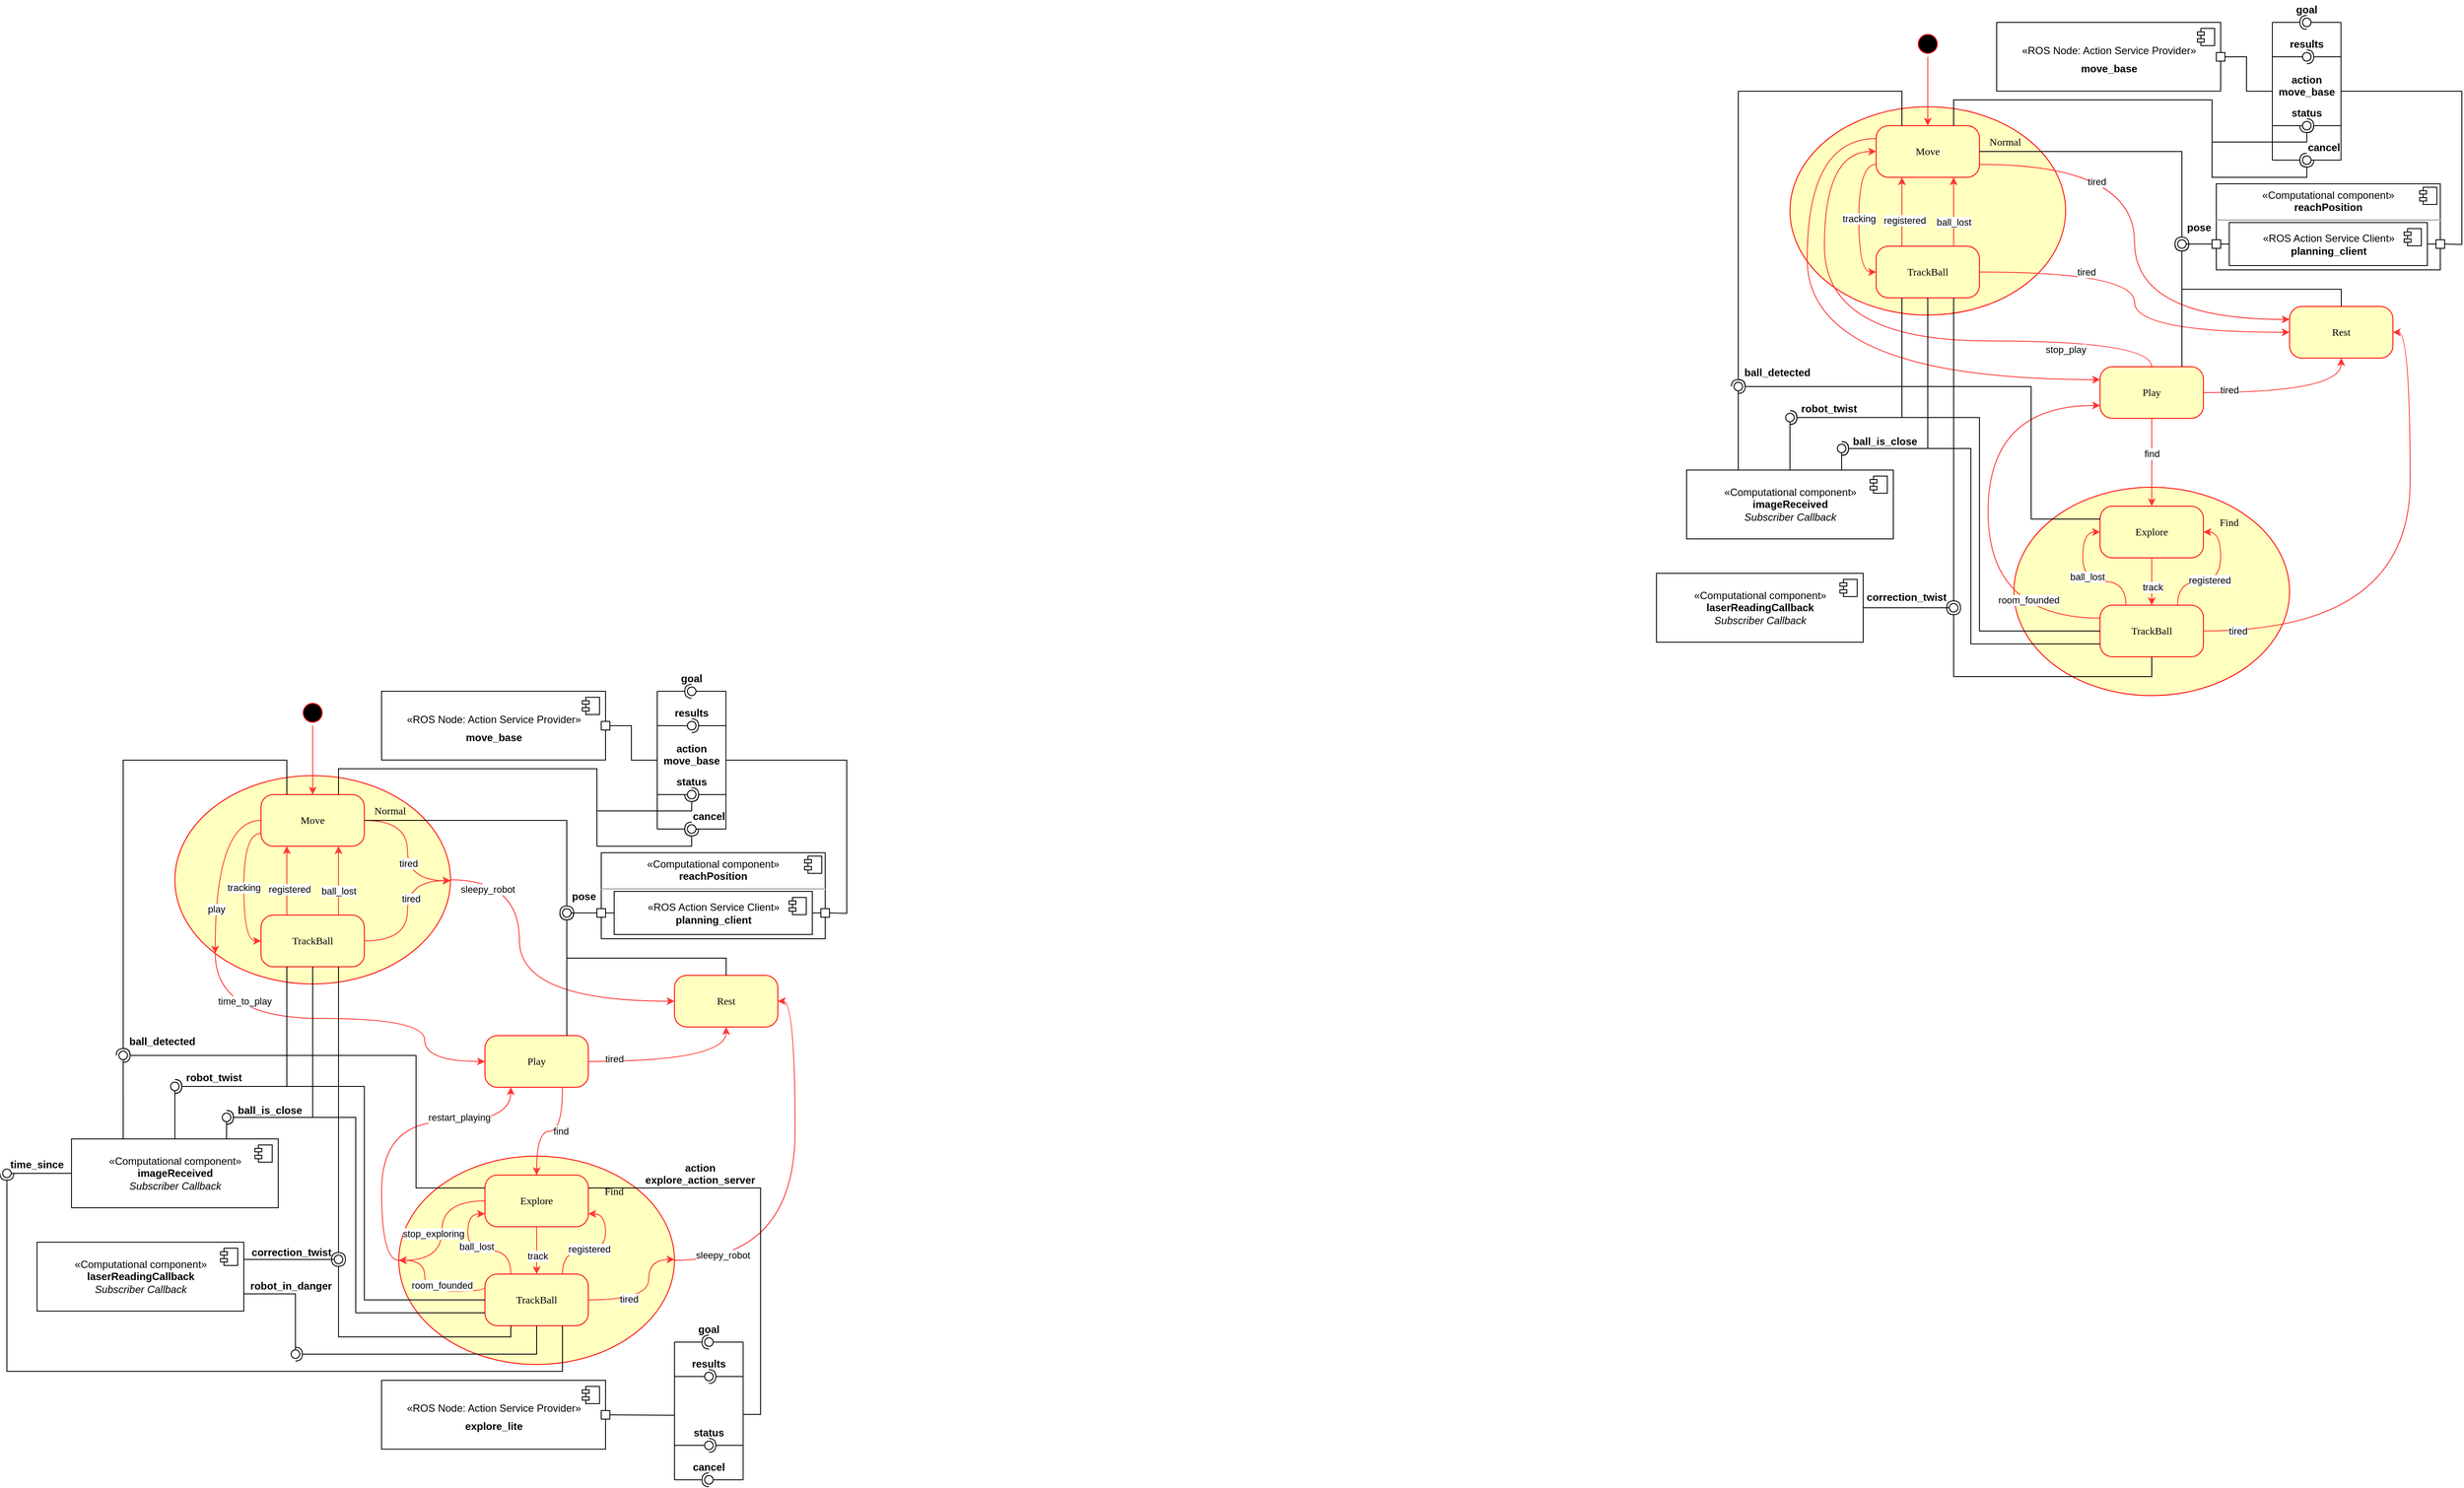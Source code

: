 <mxfile version="14.1.8" type="device"><diagram name="Page-1" id="58cdce13-f638-feb5-8d6f-7d28b1aa9fa0"><mxGraphModel dx="3792" dy="1858" grid="1" gridSize="10" guides="1" tooltips="1" connect="1" arrows="1" fold="1" page="1" pageScale="1" pageWidth="1100" pageHeight="850" background="#ffffff" math="0" shadow="0"><root><mxCell id="0"/><mxCell id="1" parent="0"/><mxCell id="SePf7jv3d5GDAC5wN0M6-150" style="edgeStyle=orthogonalEdgeStyle;curved=1;orthogonalLoop=1;jettySize=auto;html=1;entryX=1;entryY=0.5;entryDx=0;entryDy=0;strokeColor=#FF3333;exitX=1;exitY=0.5;exitDx=0;exitDy=0;" edge="1" parent="1" source="gwjW1zNZgymCP5IW7DOp-157" target="gwjW1zNZgymCP5IW7DOp-173"><mxGeometry relative="1" as="geometry"/></mxCell><mxCell id="SePf7jv3d5GDAC5wN0M6-151" value="sleepy_robot" style="edgeLabel;html=1;align=center;verticalAlign=middle;resizable=0;points=[];" vertex="1" connectable="0" parent="SePf7jv3d5GDAC5wN0M6-150"><mxGeometry x="-0.861" y="4" relative="1" as="geometry"><mxPoint x="23.33" y="-2" as="offset"/></mxGeometry></mxCell><mxCell id="SePf7jv3d5GDAC5wN0M6-152" style="edgeStyle=orthogonalEdgeStyle;curved=1;orthogonalLoop=1;jettySize=auto;html=1;entryX=0.25;entryY=1;entryDx=0;entryDy=0;strokeColor=#FF3333;exitX=0;exitY=0.5;exitDx=0;exitDy=0;" edge="1" parent="1" source="gwjW1zNZgymCP5IW7DOp-157" target="gwjW1zNZgymCP5IW7DOp-174"><mxGeometry relative="1" as="geometry"/></mxCell><mxCell id="SePf7jv3d5GDAC5wN0M6-153" value="restart_playing" style="edgeLabel;html=1;align=center;verticalAlign=middle;resizable=0;points=[];" vertex="1" connectable="0" parent="SePf7jv3d5GDAC5wN0M6-152"><mxGeometry x="-0.541" relative="1" as="geometry"><mxPoint x="90" y="-101" as="offset"/></mxGeometry></mxCell><mxCell id="gwjW1zNZgymCP5IW7DOp-157" value="Find" style="ellipse;whiteSpace=wrap;html=1;fillColor=#ffffc0;rounded=1;shadow=0;fontFamily=Verdana;strokeColor=#ff0000;arcSize=24;comic=0;spacingBottom=160;spacingLeft=180;" parent="1" vertex="1"><mxGeometry x="-1420" y="540" width="320" height="242" as="geometry"/></mxCell><mxCell id="SePf7jv3d5GDAC5wN0M6-137" style="edgeStyle=orthogonalEdgeStyle;curved=1;orthogonalLoop=1;jettySize=auto;html=1;entryX=0;entryY=0.5;entryDx=0;entryDy=0;strokeColor=#FF3333;" edge="1" parent="1" source="gwjW1zNZgymCP5IW7DOp-159" target="gwjW1zNZgymCP5IW7DOp-173"><mxGeometry relative="1" as="geometry"><Array as="points"><mxPoint x="-1280" y="219"/><mxPoint x="-1280" y="360"/></Array></mxGeometry></mxCell><mxCell id="SePf7jv3d5GDAC5wN0M6-138" value="sleepy_robot" style="edgeLabel;html=1;align=center;verticalAlign=middle;resizable=0;points=[];" vertex="1" connectable="0" parent="SePf7jv3d5GDAC5wN0M6-137"><mxGeometry x="-0.785" y="-11" relative="1" as="geometry"><mxPoint as="offset"/></mxGeometry></mxCell><mxCell id="SePf7jv3d5GDAC5wN0M6-139" style="edgeStyle=orthogonalEdgeStyle;curved=1;orthogonalLoop=1;jettySize=auto;html=1;entryX=0;entryY=0.5;entryDx=0;entryDy=0;strokeColor=#FF3333;exitX=0;exitY=1;exitDx=0;exitDy=0;" edge="1" parent="1" source="gwjW1zNZgymCP5IW7DOp-159" target="gwjW1zNZgymCP5IW7DOp-174"><mxGeometry relative="1" as="geometry"><Array as="points"><mxPoint x="-1633" y="380"/><mxPoint x="-1390" y="380"/><mxPoint x="-1390" y="430"/></Array></mxGeometry></mxCell><mxCell id="SePf7jv3d5GDAC5wN0M6-140" value="time_to_play" style="edgeLabel;html=1;align=center;verticalAlign=middle;resizable=0;points=[];" vertex="1" connectable="0" parent="SePf7jv3d5GDAC5wN0M6-139"><mxGeometry x="-0.301" y="-6" relative="1" as="geometry"><mxPoint x="-44.28" y="-26" as="offset"/></mxGeometry></mxCell><mxCell id="gwjW1zNZgymCP5IW7DOp-159" value="Normal" style="ellipse;whiteSpace=wrap;html=1;fillColor=#ffffc0;rounded=1;shadow=0;fontFamily=Verdana;strokeColor=#ff0000;arcSize=24;comic=0;spacingBottom=160;spacingLeft=180;" parent="1" vertex="1"><mxGeometry x="-1680" y="98" width="320" height="242" as="geometry"/></mxCell><mxCell id="gwjW1zNZgymCP5IW7DOp-160" value="tracking" style="edgeStyle=orthogonalEdgeStyle;curved=1;orthogonalLoop=1;jettySize=auto;html=1;entryX=0;entryY=0.5;entryDx=0;entryDy=0;strokeColor=#FF3333;exitX=0;exitY=0.75;exitDx=0;exitDy=0;" parent="1" source="gwjW1zNZgymCP5IW7DOp-163" target="gwjW1zNZgymCP5IW7DOp-170" edge="1"><mxGeometry relative="1" as="geometry"><Array as="points"><mxPoint x="-1600" y="165"/><mxPoint x="-1600" y="290"/></Array></mxGeometry></mxCell><mxCell id="SePf7jv3d5GDAC5wN0M6-147" style="edgeStyle=orthogonalEdgeStyle;curved=1;orthogonalLoop=1;jettySize=auto;html=1;strokeColor=#FF3333;" edge="1" parent="1" source="gwjW1zNZgymCP5IW7DOp-163"><mxGeometry relative="1" as="geometry"><mxPoint x="-1360" y="220" as="targetPoint"/><Array as="points"><mxPoint x="-1410" y="150"/><mxPoint x="-1410" y="220"/></Array></mxGeometry></mxCell><mxCell id="SePf7jv3d5GDAC5wN0M6-148" value="tired" style="edgeLabel;html=1;align=center;verticalAlign=middle;resizable=0;points=[];" vertex="1" connectable="0" parent="SePf7jv3d5GDAC5wN0M6-147"><mxGeometry x="0.176" y="1" relative="1" as="geometry"><mxPoint as="offset"/></mxGeometry></mxCell><mxCell id="SePf7jv3d5GDAC5wN0M6-162" style="edgeStyle=orthogonalEdgeStyle;curved=1;orthogonalLoop=1;jettySize=auto;html=1;entryX=0;entryY=1;entryDx=0;entryDy=0;strokeColor=#FF3333;exitX=0;exitY=0.5;exitDx=0;exitDy=0;" edge="1" parent="1" source="gwjW1zNZgymCP5IW7DOp-163" target="gwjW1zNZgymCP5IW7DOp-159"><mxGeometry relative="1" as="geometry"><Array as="points"><mxPoint x="-1633" y="150"/></Array></mxGeometry></mxCell><mxCell id="SePf7jv3d5GDAC5wN0M6-163" value="play" style="edgeLabel;html=1;align=center;verticalAlign=middle;resizable=0;points=[];" vertex="1" connectable="0" parent="SePf7jv3d5GDAC5wN0M6-162"><mxGeometry x="0.498" y="1" relative="1" as="geometry"><mxPoint as="offset"/></mxGeometry></mxCell><mxCell id="gwjW1zNZgymCP5IW7DOp-163" value="Move" style="rounded=1;whiteSpace=wrap;html=1;arcSize=24;fillColor=#ffffc0;strokeColor=#ff0000;shadow=0;comic=0;labelBackgroundColor=none;fontFamily=Verdana;fontSize=12;fontColor=#000000;align=center;" parent="1" vertex="1"><mxGeometry x="-1580" y="120" width="120" height="60" as="geometry"/></mxCell><mxCell id="gwjW1zNZgymCP5IW7DOp-164" style="edgeStyle=orthogonalEdgeStyle;curved=1;orthogonalLoop=1;jettySize=auto;html=1;entryX=0.25;entryY=1;entryDx=0;entryDy=0;strokeColor=#FF3333;exitX=0.25;exitY=0;exitDx=0;exitDy=0;" parent="1" source="gwjW1zNZgymCP5IW7DOp-170" target="gwjW1zNZgymCP5IW7DOp-163" edge="1"><mxGeometry relative="1" as="geometry"/></mxCell><mxCell id="gwjW1zNZgymCP5IW7DOp-165" value="registered" style="edgeLabel;html=1;align=center;verticalAlign=middle;resizable=0;points=[];" parent="gwjW1zNZgymCP5IW7DOp-164" vertex="1" connectable="0"><mxGeometry x="-0.25" y="-3" relative="1" as="geometry"><mxPoint as="offset"/></mxGeometry></mxCell><mxCell id="gwjW1zNZgymCP5IW7DOp-166" style="edgeStyle=orthogonalEdgeStyle;curved=1;orthogonalLoop=1;jettySize=auto;html=1;entryX=0.75;entryY=1;entryDx=0;entryDy=0;strokeColor=#FF3333;exitX=0.75;exitY=0;exitDx=0;exitDy=0;" parent="1" source="gwjW1zNZgymCP5IW7DOp-170" target="gwjW1zNZgymCP5IW7DOp-163" edge="1"><mxGeometry relative="1" as="geometry"/></mxCell><mxCell id="gwjW1zNZgymCP5IW7DOp-167" value="ball_lost" style="edgeLabel;html=1;align=center;verticalAlign=middle;resizable=0;points=[];" parent="gwjW1zNZgymCP5IW7DOp-166" vertex="1" connectable="0"><mxGeometry x="-0.292" relative="1" as="geometry"><mxPoint as="offset"/></mxGeometry></mxCell><mxCell id="SePf7jv3d5GDAC5wN0M6-143" style="edgeStyle=orthogonalEdgeStyle;curved=1;orthogonalLoop=1;jettySize=auto;html=1;strokeColor=#FF3333;" edge="1" parent="1" source="gwjW1zNZgymCP5IW7DOp-170"><mxGeometry relative="1" as="geometry"><mxPoint x="-1360" y="220" as="targetPoint"/><Array as="points"><mxPoint x="-1410" y="290"/><mxPoint x="-1410" y="220"/></Array></mxGeometry></mxCell><mxCell id="SePf7jv3d5GDAC5wN0M6-149" value="tired" style="edgeLabel;html=1;align=center;verticalAlign=middle;resizable=0;points=[];" vertex="1" connectable="0" parent="SePf7jv3d5GDAC5wN0M6-143"><mxGeometry x="0.17" y="-4" relative="1" as="geometry"><mxPoint as="offset"/></mxGeometry></mxCell><mxCell id="gwjW1zNZgymCP5IW7DOp-170" value="TrackBall" style="rounded=1;whiteSpace=wrap;html=1;arcSize=24;fillColor=#ffffc0;strokeColor=#ff0000;shadow=0;comic=0;labelBackgroundColor=none;fontFamily=Verdana;fontSize=12;fontColor=#000000;align=center;" parent="1" vertex="1"><mxGeometry x="-1580" y="260" width="120" height="60" as="geometry"/></mxCell><mxCell id="gwjW1zNZgymCP5IW7DOp-171" style="edgeStyle=orthogonalEdgeStyle;curved=1;orthogonalLoop=1;jettySize=auto;html=1;entryX=0.5;entryY=0;entryDx=0;entryDy=0;strokeColor=#FF3333;" parent="1" source="gwjW1zNZgymCP5IW7DOp-172" target="gwjW1zNZgymCP5IW7DOp-163" edge="1"><mxGeometry relative="1" as="geometry"/></mxCell><mxCell id="gwjW1zNZgymCP5IW7DOp-172" value="" style="ellipse;html=1;shape=startState;fillColor=#000000;strokeColor=#ff0000;rounded=1;shadow=0;comic=0;labelBackgroundColor=none;fontFamily=Verdana;fontSize=12;fontColor=#000000;align=center;direction=south;" parent="1" vertex="1"><mxGeometry x="-1535" y="10" width="30" height="30" as="geometry"/></mxCell><mxCell id="gwjW1zNZgymCP5IW7DOp-173" value="Rest" style="rounded=1;whiteSpace=wrap;html=1;arcSize=24;fillColor=#ffffc0;strokeColor=#ff0000;shadow=0;comic=0;labelBackgroundColor=none;fontFamily=Verdana;fontSize=12;fontColor=#000000;align=center;" parent="1" vertex="1"><mxGeometry x="-1100" y="330" width="120" height="60" as="geometry"/></mxCell><mxCell id="gwjW1zNZgymCP5IW7DOp-179" style="edgeStyle=orthogonalEdgeStyle;curved=1;orthogonalLoop=1;jettySize=auto;html=1;entryX=0.5;entryY=1;entryDx=0;entryDy=0;strokeColor=#FF3333;exitX=1;exitY=0.5;exitDx=0;exitDy=0;" parent="1" source="gwjW1zNZgymCP5IW7DOp-174" target="gwjW1zNZgymCP5IW7DOp-173" edge="1"><mxGeometry relative="1" as="geometry"/></mxCell><mxCell id="gwjW1zNZgymCP5IW7DOp-180" value="tired" style="edgeLabel;html=1;align=center;verticalAlign=middle;resizable=0;points=[];" parent="gwjW1zNZgymCP5IW7DOp-179" vertex="1" connectable="0"><mxGeometry x="-0.928" y="2" relative="1" as="geometry"><mxPoint x="22.5" y="-1" as="offset"/></mxGeometry></mxCell><mxCell id="gwjW1zNZgymCP5IW7DOp-190" style="edgeStyle=orthogonalEdgeStyle;curved=1;orthogonalLoop=1;jettySize=auto;html=1;entryX=0.5;entryY=0;entryDx=0;entryDy=0;strokeColor=#FF3333;exitX=0.75;exitY=1;exitDx=0;exitDy=0;" parent="1" source="gwjW1zNZgymCP5IW7DOp-174" target="gwjW1zNZgymCP5IW7DOp-186" edge="1"><mxGeometry relative="1" as="geometry"/></mxCell><mxCell id="gwjW1zNZgymCP5IW7DOp-191" value="find" style="edgeLabel;html=1;align=center;verticalAlign=middle;resizable=0;points=[];" parent="gwjW1zNZgymCP5IW7DOp-190" vertex="1" connectable="0"><mxGeometry x="-0.196" relative="1" as="geometry"><mxPoint as="offset"/></mxGeometry></mxCell><mxCell id="gwjW1zNZgymCP5IW7DOp-174" value="Play" style="rounded=1;whiteSpace=wrap;html=1;arcSize=24;fillColor=#ffffc0;strokeColor=#ff0000;shadow=0;comic=0;labelBackgroundColor=none;fontFamily=Verdana;fontSize=12;fontColor=#000000;align=center;" parent="1" vertex="1"><mxGeometry x="-1320" y="400" width="120" height="60" as="geometry"/></mxCell><mxCell id="gwjW1zNZgymCP5IW7DOp-189" value="" style="edgeStyle=orthogonalEdgeStyle;curved=1;orthogonalLoop=1;jettySize=auto;html=1;strokeColor=#FF3333;" parent="1" source="gwjW1zNZgymCP5IW7DOp-186" target="gwjW1zNZgymCP5IW7DOp-188" edge="1"><mxGeometry relative="1" as="geometry"/></mxCell><mxCell id="gwjW1zNZgymCP5IW7DOp-192" value="track" style="edgeLabel;html=1;align=center;verticalAlign=middle;resizable=0;points=[];" parent="gwjW1zNZgymCP5IW7DOp-189" vertex="1" connectable="0"><mxGeometry x="0.243" y="1" relative="1" as="geometry"><mxPoint as="offset"/></mxGeometry></mxCell><mxCell id="SePf7jv3d5GDAC5wN0M6-160" style="edgeStyle=orthogonalEdgeStyle;curved=1;orthogonalLoop=1;jettySize=auto;html=1;entryX=0;entryY=0.5;entryDx=0;entryDy=0;strokeColor=#FF3333;exitX=0;exitY=0.5;exitDx=0;exitDy=0;" edge="1" parent="1" source="gwjW1zNZgymCP5IW7DOp-186" target="gwjW1zNZgymCP5IW7DOp-157"><mxGeometry relative="1" as="geometry"><Array as="points"><mxPoint x="-1370" y="592"/><mxPoint x="-1370" y="661"/></Array></mxGeometry></mxCell><mxCell id="SePf7jv3d5GDAC5wN0M6-161" value="stop_exploring" style="edgeLabel;html=1;align=center;verticalAlign=middle;resizable=0;points=[];" vertex="1" connectable="0" parent="SePf7jv3d5GDAC5wN0M6-160"><mxGeometry x="-0.209" y="4" relative="1" as="geometry"><mxPoint x="-14.03" y="21.11" as="offset"/></mxGeometry></mxCell><mxCell id="gwjW1zNZgymCP5IW7DOp-186" value="Explore" style="rounded=1;whiteSpace=wrap;html=1;arcSize=24;fillColor=#ffffc0;strokeColor=#ff0000;shadow=0;comic=0;labelBackgroundColor=none;fontFamily=Verdana;fontSize=12;fontColor=#000000;align=center;" parent="1" vertex="1"><mxGeometry x="-1320" y="562" width="120" height="60" as="geometry"/></mxCell><mxCell id="gwjW1zNZgymCP5IW7DOp-195" style="edgeStyle=orthogonalEdgeStyle;curved=1;orthogonalLoop=1;jettySize=auto;html=1;entryX=0;entryY=0.75;entryDx=0;entryDy=0;strokeColor=#FF3333;exitX=0.25;exitY=0;exitDx=0;exitDy=0;" parent="1" source="gwjW1zNZgymCP5IW7DOp-188" target="gwjW1zNZgymCP5IW7DOp-186" edge="1"><mxGeometry relative="1" as="geometry"/></mxCell><mxCell id="gwjW1zNZgymCP5IW7DOp-196" value="ball_lost" style="edgeLabel;html=1;align=center;verticalAlign=middle;resizable=0;points=[];" parent="gwjW1zNZgymCP5IW7DOp-195" vertex="1" connectable="0"><mxGeometry x="0.08" y="-5" relative="1" as="geometry"><mxPoint x="7.89" as="offset"/></mxGeometry></mxCell><mxCell id="gwjW1zNZgymCP5IW7DOp-197" style="edgeStyle=orthogonalEdgeStyle;curved=1;orthogonalLoop=1;jettySize=auto;html=1;entryX=1;entryY=0.75;entryDx=0;entryDy=0;strokeColor=#FF3333;exitX=0.75;exitY=0;exitDx=0;exitDy=0;" parent="1" source="gwjW1zNZgymCP5IW7DOp-188" target="gwjW1zNZgymCP5IW7DOp-186" edge="1"><mxGeometry relative="1" as="geometry"/></mxCell><mxCell id="gwjW1zNZgymCP5IW7DOp-198" value="registered" style="edgeLabel;html=1;align=center;verticalAlign=middle;resizable=0;points=[];" parent="gwjW1zNZgymCP5IW7DOp-197" vertex="1" connectable="0"><mxGeometry x="-0.168" y="2" relative="1" as="geometry"><mxPoint as="offset"/></mxGeometry></mxCell><mxCell id="SePf7jv3d5GDAC5wN0M6-154" style="edgeStyle=orthogonalEdgeStyle;curved=1;orthogonalLoop=1;jettySize=auto;html=1;strokeColor=#FF3333;" edge="1" parent="1" source="gwjW1zNZgymCP5IW7DOp-188"><mxGeometry relative="1" as="geometry"><mxPoint x="-1100" y="660" as="targetPoint"/><Array as="points"><mxPoint x="-1130" y="707"/><mxPoint x="-1130" y="660"/></Array></mxGeometry></mxCell><mxCell id="SePf7jv3d5GDAC5wN0M6-155" value="tired" style="edgeLabel;html=1;align=center;verticalAlign=middle;resizable=0;points=[];" vertex="1" connectable="0" parent="SePf7jv3d5GDAC5wN0M6-154"><mxGeometry x="-0.36" y="1" relative="1" as="geometry"><mxPoint as="offset"/></mxGeometry></mxCell><mxCell id="gwjW1zNZgymCP5IW7DOp-188" value="TrackBall" style="rounded=1;whiteSpace=wrap;html=1;arcSize=24;fillColor=#ffffc0;strokeColor=#ff0000;shadow=0;comic=0;labelBackgroundColor=none;fontFamily=Verdana;fontSize=12;fontColor=#000000;align=center;" parent="1" vertex="1"><mxGeometry x="-1320" y="677" width="120" height="60" as="geometry"/></mxCell><mxCell id="gwjW1zNZgymCP5IW7DOp-236" value="&lt;p style=&quot;margin: 0px ; margin-top: 6px ; text-align: center&quot;&gt;«Computational component»&lt;br&gt;&lt;b&gt;reachPosition&lt;/b&gt;&lt;br&gt;&lt;/p&gt;&lt;hr&gt;&lt;p style=&quot;margin: 0px ; margin-left: 8px&quot;&gt;&lt;br&gt;&lt;/p&gt;" style="align=left;overflow=fill;html=1;dropTarget=0;" parent="1" vertex="1"><mxGeometry x="-1185" y="187.5" width="260" height="100" as="geometry"/></mxCell><mxCell id="gwjW1zNZgymCP5IW7DOp-237" value="" style="shape=component;jettyWidth=8;jettyHeight=4;" parent="gwjW1zNZgymCP5IW7DOp-236" vertex="1"><mxGeometry x="1" width="20" height="20" relative="1" as="geometry"><mxPoint x="-24" y="4" as="offset"/></mxGeometry></mxCell><mxCell id="gwjW1zNZgymCP5IW7DOp-238" value="«ROS Action Service Client»&lt;br&gt;&lt;b&gt;planning_client&lt;/b&gt;" style="html=1;dropTarget=0;" parent="1" vertex="1"><mxGeometry x="-1170" y="232.5" width="230" height="50" as="geometry"/></mxCell><mxCell id="gwjW1zNZgymCP5IW7DOp-239" value="" style="shape=module;jettyWidth=8;jettyHeight=4;" parent="gwjW1zNZgymCP5IW7DOp-238" vertex="1"><mxGeometry x="1" width="20" height="20" relative="1" as="geometry"><mxPoint x="-27" y="7" as="offset"/></mxGeometry></mxCell><mxCell id="gwjW1zNZgymCP5IW7DOp-240" value="" style="rounded=0;whiteSpace=wrap;html=1;" parent="1" vertex="1"><mxGeometry x="-930" y="252.5" width="10" height="10" as="geometry"/></mxCell><mxCell id="gwjW1zNZgymCP5IW7DOp-241" value="" style="rounded=0;orthogonalLoop=1;jettySize=auto;html=1;endArrow=none;endFill=0;entryX=1;entryY=0.5;entryDx=0;entryDy=0;exitX=0;exitY=0.5;exitDx=0;exitDy=0;" parent="1" source="gwjW1zNZgymCP5IW7DOp-240" target="gwjW1zNZgymCP5IW7DOp-238" edge="1"><mxGeometry relative="1" as="geometry"><mxPoint x="-925" y="276.5" as="sourcePoint"/><mxPoint x="-1205" y="277.25" as="targetPoint"/></mxGeometry></mxCell><mxCell id="gwjW1zNZgymCP5IW7DOp-242" value="" style="rounded=0;whiteSpace=wrap;html=1;" parent="1" vertex="1"><mxGeometry x="-1190" y="252.5" width="10" height="10" as="geometry"/></mxCell><mxCell id="gwjW1zNZgymCP5IW7DOp-243" value="" style="rounded=0;orthogonalLoop=1;jettySize=auto;html=1;endArrow=none;endFill=0;entryX=1;entryY=0.5;entryDx=0;entryDy=0;exitX=0;exitY=0.5;exitDx=0;exitDy=0;" parent="1" source="gwjW1zNZgymCP5IW7DOp-238" target="gwjW1zNZgymCP5IW7DOp-242" edge="1"><mxGeometry relative="1" as="geometry"><mxPoint x="-1055" y="306.75" as="sourcePoint"/><mxPoint x="-1065" y="306.75" as="targetPoint"/></mxGeometry></mxCell><mxCell id="gwjW1zNZgymCP5IW7DOp-250" value="&lt;p style=&quot;margin: 6px 0px 0px&quot;&gt;«ROS Node: Action Service Provider»&lt;br&gt;&lt;/p&gt;&lt;p style=&quot;margin: 6px 0px 0px&quot;&gt;&lt;b&gt;move_base&lt;/b&gt;&lt;/p&gt;" style="html=1;dropTarget=0;" parent="1" vertex="1"><mxGeometry x="-1440" y="-5.684e-14" width="260" height="79.88" as="geometry"/></mxCell><mxCell id="gwjW1zNZgymCP5IW7DOp-251" value="" style="shape=module;jettyWidth=8;jettyHeight=4;" parent="gwjW1zNZgymCP5IW7DOp-250" vertex="1"><mxGeometry x="1" width="20" height="20" relative="1" as="geometry"><mxPoint x="-27" y="7" as="offset"/></mxGeometry></mxCell><mxCell id="gwjW1zNZgymCP5IW7DOp-277" value="" style="rounded=0;whiteSpace=wrap;html=1;" parent="1" vertex="1"><mxGeometry x="-1185" y="35" width="10" height="10" as="geometry"/></mxCell><mxCell id="gwjW1zNZgymCP5IW7DOp-304" value="" style="rounded=0;orthogonalLoop=1;jettySize=auto;html=1;endArrow=none;endFill=0;" parent="1" target="gwjW1zNZgymCP5IW7DOp-306" edge="1"><mxGeometry relative="1" as="geometry"><mxPoint x="-1120" y="120" as="sourcePoint"/></mxGeometry></mxCell><mxCell id="gwjW1zNZgymCP5IW7DOp-305" value="" style="rounded=0;orthogonalLoop=1;jettySize=auto;html=1;endArrow=halfCircle;endFill=0;entryX=0.5;entryY=0.5;entryDx=0;entryDy=0;endSize=6;strokeWidth=1;" parent="1" target="gwjW1zNZgymCP5IW7DOp-306" edge="1"><mxGeometry relative="1" as="geometry"><mxPoint x="-1040" y="120" as="sourcePoint"/></mxGeometry></mxCell><mxCell id="gwjW1zNZgymCP5IW7DOp-306" value="" style="ellipse;whiteSpace=wrap;html=1;fontFamily=Helvetica;fontSize=12;fontColor=#000000;align=center;strokeColor=#000000;fillColor=#ffffff;points=[];aspect=fixed;resizable=0;" parent="1" vertex="1"><mxGeometry x="-1085" y="115" width="10" height="10" as="geometry"/></mxCell><mxCell id="gwjW1zNZgymCP5IW7DOp-307" value="" style="rounded=0;orthogonalLoop=1;jettySize=auto;html=1;endArrow=none;endFill=0;" parent="1" target="gwjW1zNZgymCP5IW7DOp-309" edge="1"><mxGeometry relative="1" as="geometry"><mxPoint x="-1120" y="39.94" as="sourcePoint"/></mxGeometry></mxCell><mxCell id="gwjW1zNZgymCP5IW7DOp-308" value="" style="rounded=0;orthogonalLoop=1;jettySize=auto;html=1;endArrow=halfCircle;endFill=0;entryX=0.5;entryY=0.5;entryDx=0;entryDy=0;endSize=6;strokeWidth=1;" parent="1" target="gwjW1zNZgymCP5IW7DOp-309" edge="1"><mxGeometry relative="1" as="geometry"><mxPoint x="-1040" y="39.94" as="sourcePoint"/></mxGeometry></mxCell><mxCell id="gwjW1zNZgymCP5IW7DOp-309" value="" style="ellipse;whiteSpace=wrap;html=1;fontFamily=Helvetica;fontSize=12;fontColor=#000000;align=center;strokeColor=#000000;fillColor=#ffffff;points=[];aspect=fixed;resizable=0;" parent="1" vertex="1"><mxGeometry x="-1085" y="34.94" width="10" height="10" as="geometry"/></mxCell><mxCell id="gwjW1zNZgymCP5IW7DOp-310" value="results" style="text;align=center;fontStyle=1;verticalAlign=middle;spacingLeft=3;spacingRight=3;strokeColor=none;rotatable=0;points=[[0,0.5],[1,0.5]];portConstraint=eastwest;" parent="1" vertex="1"><mxGeometry x="-1095" y="13.94" width="30" height="21" as="geometry"/></mxCell><mxCell id="gwjW1zNZgymCP5IW7DOp-311" value="status" style="text;align=center;fontStyle=1;verticalAlign=middle;spacingLeft=3;spacingRight=3;strokeColor=none;rotatable=0;points=[[0,0.5],[1,0.5]];portConstraint=eastwest;" parent="1" vertex="1"><mxGeometry x="-1095" y="94.0" width="30" height="21" as="geometry"/></mxCell><mxCell id="gwjW1zNZgymCP5IW7DOp-312" value="action&#10;move_base" style="text;align=center;fontStyle=1;verticalAlign=middle;spacingLeft=3;spacingRight=3;strokeColor=none;rotatable=0;points=[[0,0.5],[1,0.5]];portConstraint=eastwest;" parent="1" vertex="1"><mxGeometry x="-1120" y="60.0" width="80" height="26" as="geometry"/></mxCell><mxCell id="gwjW1zNZgymCP5IW7DOp-313" value="" style="rounded=0;orthogonalLoop=1;jettySize=auto;html=1;endArrow=none;endFill=0;" parent="1" target="gwjW1zNZgymCP5IW7DOp-315" edge="1"><mxGeometry relative="1" as="geometry"><mxPoint x="-1040" as="sourcePoint"/></mxGeometry></mxCell><mxCell id="gwjW1zNZgymCP5IW7DOp-314" value="" style="rounded=0;orthogonalLoop=1;jettySize=auto;html=1;endArrow=halfCircle;endFill=0;entryX=0.5;entryY=0.5;entryDx=0;entryDy=0;endSize=6;strokeWidth=1;" parent="1" target="gwjW1zNZgymCP5IW7DOp-315" edge="1"><mxGeometry relative="1" as="geometry"><mxPoint x="-1120" as="sourcePoint"/></mxGeometry></mxCell><mxCell id="gwjW1zNZgymCP5IW7DOp-315" value="" style="ellipse;whiteSpace=wrap;html=1;fontFamily=Helvetica;fontSize=12;fontColor=#000000;align=center;strokeColor=#000000;fillColor=#ffffff;points=[];aspect=fixed;resizable=0;" parent="1" vertex="1"><mxGeometry x="-1085" y="-5" width="10" height="10" as="geometry"/></mxCell><mxCell id="gwjW1zNZgymCP5IW7DOp-316" value="" style="rounded=0;orthogonalLoop=1;jettySize=auto;html=1;endArrow=none;endFill=0;" parent="1" target="gwjW1zNZgymCP5IW7DOp-318" edge="1"><mxGeometry relative="1" as="geometry"><mxPoint x="-1040" y="160" as="sourcePoint"/></mxGeometry></mxCell><mxCell id="gwjW1zNZgymCP5IW7DOp-317" value="" style="rounded=0;orthogonalLoop=1;jettySize=auto;html=1;endArrow=halfCircle;endFill=0;entryX=0.5;entryY=0.5;entryDx=0;entryDy=0;endSize=6;strokeWidth=1;" parent="1" target="gwjW1zNZgymCP5IW7DOp-318" edge="1"><mxGeometry relative="1" as="geometry"><mxPoint x="-1120" y="160" as="sourcePoint"/></mxGeometry></mxCell><mxCell id="gwjW1zNZgymCP5IW7DOp-318" value="" style="ellipse;whiteSpace=wrap;html=1;fontFamily=Helvetica;fontSize=12;fontColor=#000000;align=center;strokeColor=#000000;fillColor=#ffffff;points=[];aspect=fixed;resizable=0;" parent="1" vertex="1"><mxGeometry x="-1085" y="155" width="10" height="10" as="geometry"/></mxCell><mxCell id="gwjW1zNZgymCP5IW7DOp-320" value="" style="rounded=0;orthogonalLoop=1;jettySize=auto;html=1;endArrow=none;endFill=0;" parent="1" edge="1"><mxGeometry relative="1" as="geometry"><mxPoint x="-1120" y="160" as="sourcePoint"/><mxPoint x="-1120" as="targetPoint"/></mxGeometry></mxCell><mxCell id="gwjW1zNZgymCP5IW7DOp-321" value="" style="rounded=0;orthogonalLoop=1;jettySize=auto;html=1;endArrow=none;endFill=0;" parent="1" edge="1"><mxGeometry relative="1" as="geometry"><mxPoint x="-1040.28" y="160" as="sourcePoint"/><mxPoint x="-1040.28" as="targetPoint"/></mxGeometry></mxCell><mxCell id="gwjW1zNZgymCP5IW7DOp-322" value="" style="rounded=0;orthogonalLoop=1;jettySize=auto;html=1;endArrow=none;endFill=0;entryX=1;entryY=0.5;entryDx=0;entryDy=0;" parent="1" target="gwjW1zNZgymCP5IW7DOp-277" edge="1"><mxGeometry relative="1" as="geometry"><mxPoint x="-1120" y="80" as="sourcePoint"/><mxPoint x="-1075" y="49.94" as="targetPoint"/><Array as="points"><mxPoint x="-1150" y="80"/><mxPoint x="-1150" y="40"/></Array></mxGeometry></mxCell><mxCell id="gwjW1zNZgymCP5IW7DOp-323" value="goal" style="text;align=center;fontStyle=1;verticalAlign=middle;spacingLeft=3;spacingRight=3;strokeColor=none;rotatable=0;points=[[0,0.5],[1,0.5]];portConstraint=eastwest;" parent="1" vertex="1"><mxGeometry x="-1095" y="-26" width="30" height="21" as="geometry"/></mxCell><mxCell id="gwjW1zNZgymCP5IW7DOp-324" value="cancel" style="text;align=center;fontStyle=1;verticalAlign=middle;spacingLeft=3;spacingRight=3;strokeColor=none;rotatable=0;points=[[0,0.5],[1,0.5]];portConstraint=eastwest;" parent="1" vertex="1"><mxGeometry x="-1075" y="134" width="30" height="21" as="geometry"/></mxCell><mxCell id="gwjW1zNZgymCP5IW7DOp-325" value="" style="rounded=0;orthogonalLoop=1;jettySize=auto;html=1;endArrow=none;endFill=0;entryX=1;entryY=0.5;entryDx=0;entryDy=0;" parent="1" target="gwjW1zNZgymCP5IW7DOp-240" edge="1"><mxGeometry relative="1" as="geometry"><mxPoint x="-1040" y="80" as="sourcePoint"/><mxPoint x="-1165.0" y="50" as="targetPoint"/><Array as="points"><mxPoint x="-900" y="80"/><mxPoint x="-900" y="258"/></Array></mxGeometry></mxCell><mxCell id="gwjW1zNZgymCP5IW7DOp-331" value="" style="rounded=0;orthogonalLoop=1;jettySize=auto;html=1;endArrow=halfCircle;endFill=0;entryX=0.5;entryY=0.5;entryDx=0;entryDy=0;endSize=6;strokeWidth=1;exitX=0.75;exitY=0;exitDx=0;exitDy=0;" parent="1" source="gwjW1zNZgymCP5IW7DOp-163" edge="1"><mxGeometry relative="1" as="geometry"><mxPoint x="-1175" y="139" as="sourcePoint"/><mxPoint x="-1080" y="120" as="targetPoint"/><Array as="points"><mxPoint x="-1490" y="90"/><mxPoint x="-1190" y="90"/><mxPoint x="-1190" y="150"/><mxPoint x="-1190" y="139"/><mxPoint x="-1080" y="139"/></Array></mxGeometry></mxCell><mxCell id="gwjW1zNZgymCP5IW7DOp-334" value="" style="rounded=0;orthogonalLoop=1;jettySize=auto;html=1;endArrow=halfCircle;endFill=0;entryX=0.5;entryY=0.5;entryDx=0;entryDy=0;endSize=6;strokeWidth=1;" parent="1" edge="1"><mxGeometry relative="1" as="geometry"><mxPoint x="-1190" y="150" as="sourcePoint"/><mxPoint x="-1080" y="160" as="targetPoint"/><Array as="points"><mxPoint x="-1190" y="180"/><mxPoint x="-1080" y="180"/></Array></mxGeometry></mxCell><mxCell id="gwjW1zNZgymCP5IW7DOp-346" value="pose" style="text;align=center;fontStyle=1;verticalAlign=middle;spacingLeft=3;spacingRight=3;strokeColor=none;rotatable=0;points=[[0,0.5],[1,0.5]];portConstraint=eastwest;" parent="1" vertex="1"><mxGeometry x="-1220" y="230" width="30" height="15" as="geometry"/></mxCell><mxCell id="gwjW1zNZgymCP5IW7DOp-347" value="«Computational component»&lt;br&gt;&lt;b&gt;imageReceived&lt;br&gt;&lt;/b&gt;&lt;i&gt;Subscriber Callback&lt;/i&gt;" style="html=1;dropTarget=0;" parent="1" vertex="1"><mxGeometry x="-1800" y="520" width="240" height="80" as="geometry"/></mxCell><mxCell id="gwjW1zNZgymCP5IW7DOp-348" value="" style="shape=module;jettyWidth=8;jettyHeight=4;" parent="gwjW1zNZgymCP5IW7DOp-347" vertex="1"><mxGeometry x="1" width="20" height="20" relative="1" as="geometry"><mxPoint x="-27" y="7" as="offset"/></mxGeometry></mxCell><mxCell id="gwjW1zNZgymCP5IW7DOp-351" value="" style="rounded=0;orthogonalLoop=1;jettySize=auto;html=1;endArrow=none;endFill=0;exitX=0.25;exitY=0;exitDx=0;exitDy=0;" parent="1" source="gwjW1zNZgymCP5IW7DOp-347" target="gwjW1zNZgymCP5IW7DOp-353" edge="1"><mxGeometry relative="1" as="geometry"><mxPoint x="-1740" y="525" as="sourcePoint"/></mxGeometry></mxCell><mxCell id="gwjW1zNZgymCP5IW7DOp-352" value="" style="rounded=0;orthogonalLoop=1;jettySize=auto;html=1;endArrow=halfCircle;endFill=0;entryX=0.5;entryY=0.5;entryDx=0;entryDy=0;endSize=6;strokeWidth=1;exitX=0.25;exitY=0;exitDx=0;exitDy=0;" parent="1" source="gwjW1zNZgymCP5IW7DOp-163" target="gwjW1zNZgymCP5IW7DOp-353" edge="1"><mxGeometry relative="1" as="geometry"><mxPoint x="-1540" y="430" as="sourcePoint"/><Array as="points"><mxPoint x="-1550" y="80"/><mxPoint x="-1740" y="80"/></Array></mxGeometry></mxCell><mxCell id="gwjW1zNZgymCP5IW7DOp-353" value="" style="ellipse;whiteSpace=wrap;html=1;fontFamily=Helvetica;fontSize=12;fontColor=#000000;align=center;strokeColor=#000000;fillColor=#ffffff;points=[];aspect=fixed;resizable=0;" parent="1" vertex="1"><mxGeometry x="-1745" y="418" width="10" height="10" as="geometry"/></mxCell><mxCell id="gwjW1zNZgymCP5IW7DOp-354" value="" style="rounded=0;orthogonalLoop=1;jettySize=auto;html=1;endArrow=none;endFill=0;exitX=0.5;exitY=0;exitDx=0;exitDy=0;" parent="1" source="gwjW1zNZgymCP5IW7DOp-347" target="gwjW1zNZgymCP5IW7DOp-356" edge="1"><mxGeometry relative="1" as="geometry"><mxPoint x="-1670" y="535" as="sourcePoint"/></mxGeometry></mxCell><mxCell id="gwjW1zNZgymCP5IW7DOp-355" value="" style="rounded=0;orthogonalLoop=1;jettySize=auto;html=1;endArrow=halfCircle;endFill=0;entryX=0.5;entryY=0.5;entryDx=0;entryDy=0;endSize=6;strokeWidth=1;exitX=0.25;exitY=1;exitDx=0;exitDy=0;" parent="1" source="gwjW1zNZgymCP5IW7DOp-170" target="gwjW1zNZgymCP5IW7DOp-356" edge="1"><mxGeometry relative="1" as="geometry"><mxPoint x="-1550" y="455" as="sourcePoint"/><Array as="points"><mxPoint x="-1550" y="459"/></Array></mxGeometry></mxCell><mxCell id="gwjW1zNZgymCP5IW7DOp-356" value="" style="ellipse;whiteSpace=wrap;html=1;fontFamily=Helvetica;fontSize=12;fontColor=#000000;align=center;strokeColor=#000000;fillColor=#ffffff;points=[];aspect=fixed;resizable=0;" parent="1" vertex="1"><mxGeometry x="-1685" y="454" width="10" height="10" as="geometry"/></mxCell><mxCell id="gwjW1zNZgymCP5IW7DOp-357" value="" style="rounded=0;orthogonalLoop=1;jettySize=auto;html=1;endArrow=none;endFill=0;exitX=0.75;exitY=0;exitDx=0;exitDy=0;" parent="1" source="gwjW1zNZgymCP5IW7DOp-347" target="gwjW1zNZgymCP5IW7DOp-359" edge="1"><mxGeometry relative="1" as="geometry"><mxPoint x="-1580" y="525" as="sourcePoint"/></mxGeometry></mxCell><mxCell id="gwjW1zNZgymCP5IW7DOp-358" value="" style="rounded=0;orthogonalLoop=1;jettySize=auto;html=1;endArrow=halfCircle;endFill=0;entryX=0.5;entryY=0.5;entryDx=0;entryDy=0;endSize=6;strokeWidth=1;exitX=0.5;exitY=1;exitDx=0;exitDy=0;" parent="1" source="gwjW1zNZgymCP5IW7DOp-170" target="gwjW1zNZgymCP5IW7DOp-359" edge="1"><mxGeometry relative="1" as="geometry"><mxPoint x="-1500" y="495" as="sourcePoint"/><Array as="points"><mxPoint x="-1520" y="495"/></Array></mxGeometry></mxCell><mxCell id="gwjW1zNZgymCP5IW7DOp-359" value="" style="ellipse;whiteSpace=wrap;html=1;fontFamily=Helvetica;fontSize=12;fontColor=#000000;align=center;strokeColor=#000000;fillColor=#ffffff;points=[];aspect=fixed;resizable=0;" parent="1" vertex="1"><mxGeometry x="-1625" y="490" width="10" height="10" as="geometry"/></mxCell><mxCell id="gwjW1zNZgymCP5IW7DOp-363" value="ball_detected" style="text;align=center;fontStyle=1;verticalAlign=middle;spacingLeft=3;spacingRight=3;strokeColor=none;rotatable=0;points=[[0,0.5],[1,0.5]];portConstraint=eastwest;html=1;" parent="1" vertex="1"><mxGeometry x="-1735" y="394" width="80" height="26" as="geometry"/></mxCell><mxCell id="gwjW1zNZgymCP5IW7DOp-368" value="robot_twist" style="text;align=center;fontStyle=1;verticalAlign=middle;spacingLeft=3;spacingRight=3;strokeColor=none;rotatable=0;points=[[0,0.5],[1,0.5]];portConstraint=eastwest;html=1;" parent="1" vertex="1"><mxGeometry x="-1675" y="436" width="80" height="26" as="geometry"/></mxCell><mxCell id="gwjW1zNZgymCP5IW7DOp-369" value="«Computational component»&lt;br&gt;&lt;b&gt;laserReadingCallback&lt;br&gt;&lt;/b&gt;&lt;i&gt;Subscriber Callback&lt;/i&gt;" style="html=1;dropTarget=0;" parent="1" vertex="1"><mxGeometry x="-1840" y="640" width="240" height="80" as="geometry"/></mxCell><mxCell id="gwjW1zNZgymCP5IW7DOp-370" value="" style="shape=module;jettyWidth=8;jettyHeight=4;" parent="gwjW1zNZgymCP5IW7DOp-369" vertex="1"><mxGeometry x="1" width="20" height="20" relative="1" as="geometry"><mxPoint x="-27" y="7" as="offset"/></mxGeometry></mxCell><mxCell id="gwjW1zNZgymCP5IW7DOp-371" value="" style="rounded=0;orthogonalLoop=1;jettySize=auto;html=1;endArrow=none;endFill=0;exitX=1;exitY=0.25;exitDx=0;exitDy=0;" parent="1" source="gwjW1zNZgymCP5IW7DOp-369" target="gwjW1zNZgymCP5IW7DOp-373" edge="1"><mxGeometry relative="1" as="geometry"><mxPoint x="-1520" y="675" as="sourcePoint"/></mxGeometry></mxCell><mxCell id="gwjW1zNZgymCP5IW7DOp-372" value="" style="rounded=0;orthogonalLoop=1;jettySize=auto;html=1;endArrow=halfCircle;endFill=0;entryX=0.5;entryY=0.5;entryDx=0;entryDy=0;endSize=6;strokeWidth=1;exitX=0.75;exitY=1;exitDx=0;exitDy=0;" parent="1" source="gwjW1zNZgymCP5IW7DOp-170" target="gwjW1zNZgymCP5IW7DOp-373" edge="1"><mxGeometry relative="1" as="geometry"><mxPoint x="-1480" y="675" as="sourcePoint"/></mxGeometry></mxCell><mxCell id="gwjW1zNZgymCP5IW7DOp-373" value="" style="ellipse;whiteSpace=wrap;html=1;fontFamily=Helvetica;fontSize=12;fontColor=#000000;align=center;strokeColor=#000000;fillColor=#ffffff;points=[];aspect=fixed;resizable=0;" parent="1" vertex="1"><mxGeometry x="-1495" y="655" width="10" height="10" as="geometry"/></mxCell><mxCell id="gwjW1zNZgymCP5IW7DOp-375" value="" style="rounded=0;orthogonalLoop=1;jettySize=auto;html=1;endArrow=halfCircle;endFill=0;entryX=0.5;entryY=0.5;entryDx=0;entryDy=0;endSize=6;strokeWidth=1;exitX=0.25;exitY=1;exitDx=0;exitDy=0;" parent="1" source="gwjW1zNZgymCP5IW7DOp-188" edge="1"><mxGeometry relative="1" as="geometry"><mxPoint x="-1470" y="715" as="sourcePoint"/><mxPoint x="-1490" y="660" as="targetPoint"/><Array as="points"><mxPoint x="-1290" y="750"/><mxPoint x="-1490" y="750"/></Array></mxGeometry></mxCell><mxCell id="gwjW1zNZgymCP5IW7DOp-377" value="ball_is_close" style="text;align=center;fontStyle=1;verticalAlign=middle;spacingLeft=3;spacingRight=3;strokeColor=none;rotatable=0;points=[[0,0.5],[1,0.5]];portConstraint=eastwest;html=1;" parent="1" vertex="1"><mxGeometry x="-1615" y="474" width="90" height="26" as="geometry"/></mxCell><mxCell id="gwjW1zNZgymCP5IW7DOp-378" value="correction_twist" style="text;align=center;fontStyle=1;verticalAlign=middle;spacingLeft=3;spacingRight=3;strokeColor=none;rotatable=0;points=[[0,0.5],[1,0.5]];portConstraint=eastwest;html=1;" parent="1" vertex="1"><mxGeometry x="-1585" y="639" width="80" height="26" as="geometry"/></mxCell><mxCell id="gwjW1zNZgymCP5IW7DOp-381" value="" style="rounded=0;orthogonalLoop=1;jettySize=auto;html=1;endArrow=halfCircle;endFill=0;entryX=0.5;entryY=0.5;entryDx=0;entryDy=0;endSize=6;strokeWidth=1;exitX=0;exitY=0.25;exitDx=0;exitDy=0;" parent="1" source="gwjW1zNZgymCP5IW7DOp-186" edge="1"><mxGeometry relative="1" as="geometry"><mxPoint x="-1770" y="430" as="sourcePoint"/><mxPoint x="-1740" y="423" as="targetPoint"/><Array as="points"><mxPoint x="-1400" y="577"/><mxPoint x="-1400" y="423"/></Array></mxGeometry></mxCell><mxCell id="gwjW1zNZgymCP5IW7DOp-384" value="" style="rounded=0;orthogonalLoop=1;jettySize=auto;html=1;endArrow=halfCircle;endFill=0;entryX=0.5;entryY=0.5;entryDx=0;entryDy=0;endSize=6;strokeWidth=1;exitX=0;exitY=0.5;exitDx=0;exitDy=0;" parent="1" source="gwjW1zNZgymCP5IW7DOp-188" edge="1"><mxGeometry relative="1" as="geometry"><mxPoint x="-1720" y="460" as="sourcePoint"/><mxPoint x="-1680" y="459" as="targetPoint"/><Array as="points"><mxPoint x="-1460" y="707"/><mxPoint x="-1460" y="459"/></Array></mxGeometry></mxCell><mxCell id="gwjW1zNZgymCP5IW7DOp-387" value="" style="rounded=0;orthogonalLoop=1;jettySize=auto;html=1;endArrow=halfCircle;endFill=0;entryX=0.5;entryY=0.5;entryDx=0;entryDy=0;endSize=6;strokeWidth=1;exitX=0;exitY=0.75;exitDx=0;exitDy=0;" parent="1" source="gwjW1zNZgymCP5IW7DOp-188" edge="1"><mxGeometry relative="1" as="geometry"><mxPoint x="-1670" y="480" as="sourcePoint"/><mxPoint x="-1620" y="495" as="targetPoint"/><Array as="points"><mxPoint x="-1470" y="722"/><mxPoint x="-1470" y="495"/></Array></mxGeometry></mxCell><mxCell id="gwjW1zNZgymCP5IW7DOp-390" value="" style="rounded=0;orthogonalLoop=1;jettySize=auto;html=1;endArrow=none;endFill=0;exitX=0;exitY=0.5;exitDx=0;exitDy=0;" parent="1" source="gwjW1zNZgymCP5IW7DOp-242" target="gwjW1zNZgymCP5IW7DOp-392" edge="1"><mxGeometry relative="1" as="geometry"><mxPoint x="-1280" y="225" as="sourcePoint"/></mxGeometry></mxCell><mxCell id="gwjW1zNZgymCP5IW7DOp-391" value="" style="rounded=0;orthogonalLoop=1;jettySize=auto;html=1;endArrow=halfCircle;endFill=0;entryX=0.5;entryY=0.5;entryDx=0;entryDy=0;endSize=6;strokeWidth=1;exitX=1;exitY=0.5;exitDx=0;exitDy=0;" parent="1" source="gwjW1zNZgymCP5IW7DOp-163" target="gwjW1zNZgymCP5IW7DOp-392" edge="1"><mxGeometry relative="1" as="geometry"><mxPoint x="-1240" y="225" as="sourcePoint"/><Array as="points"><mxPoint x="-1225" y="150"/></Array></mxGeometry></mxCell><mxCell id="gwjW1zNZgymCP5IW7DOp-392" value="" style="ellipse;whiteSpace=wrap;html=1;fontFamily=Helvetica;fontSize=12;fontColor=#000000;align=center;strokeColor=#000000;fillColor=#ffffff;points=[];aspect=fixed;resizable=0;" parent="1" vertex="1"><mxGeometry x="-1230" y="252.5" width="10" height="10" as="geometry"/></mxCell><mxCell id="gwjW1zNZgymCP5IW7DOp-394" value="" style="rounded=0;orthogonalLoop=1;jettySize=auto;html=1;endArrow=halfCircle;endFill=0;entryX=0.5;entryY=0.5;entryDx=0;entryDy=0;endSize=6;strokeWidth=1;exitX=0.792;exitY=0;exitDx=0;exitDy=0;exitPerimeter=0;" parent="1" source="gwjW1zNZgymCP5IW7DOp-174" edge="1"><mxGeometry relative="1" as="geometry"><mxPoint x="-1250" y="320" as="sourcePoint"/><mxPoint x="-1225" y="257.5" as="targetPoint"/></mxGeometry></mxCell><mxCell id="gwjW1zNZgymCP5IW7DOp-397" value="" style="rounded=0;orthogonalLoop=1;jettySize=auto;html=1;endArrow=halfCircle;endFill=0;entryX=0.5;entryY=0.5;entryDx=0;entryDy=0;endSize=6;strokeWidth=1;exitX=0.5;exitY=0;exitDx=0;exitDy=0;" parent="1" source="gwjW1zNZgymCP5IW7DOp-173" edge="1"><mxGeometry relative="1" as="geometry"><mxPoint x="-1215" y="283" as="sourcePoint"/><mxPoint x="-1225" y="257.5" as="targetPoint"/><Array as="points"><mxPoint x="-1040" y="310"/><mxPoint x="-1225" y="310"/></Array></mxGeometry></mxCell><mxCell id="SePf7jv3d5GDAC5wN0M6-1" value="Find" style="ellipse;whiteSpace=wrap;html=1;fillColor=#ffffc0;rounded=1;shadow=0;fontFamily=Verdana;strokeColor=#ff0000;arcSize=24;comic=0;spacingBottom=160;spacingLeft=180;" vertex="1" parent="1"><mxGeometry x="455" y="-237" width="320" height="242" as="geometry"/></mxCell><mxCell id="SePf7jv3d5GDAC5wN0M6-2" value="Normal" style="ellipse;whiteSpace=wrap;html=1;fillColor=#ffffc0;rounded=1;shadow=0;fontFamily=Verdana;strokeColor=#ff0000;arcSize=24;comic=0;spacingBottom=160;spacingLeft=180;" vertex="1" parent="1"><mxGeometry x="195" y="-679" width="320" height="242" as="geometry"/></mxCell><mxCell id="SePf7jv3d5GDAC5wN0M6-3" value="tracking" style="edgeStyle=orthogonalEdgeStyle;curved=1;orthogonalLoop=1;jettySize=auto;html=1;entryX=0;entryY=0.5;entryDx=0;entryDy=0;strokeColor=#FF3333;exitX=0;exitY=0.75;exitDx=0;exitDy=0;" edge="1" parent="1" source="SePf7jv3d5GDAC5wN0M6-7" target="SePf7jv3d5GDAC5wN0M6-14"><mxGeometry relative="1" as="geometry"><Array as="points"><mxPoint x="275" y="-612"/><mxPoint x="275" y="-487"/></Array></mxGeometry></mxCell><mxCell id="SePf7jv3d5GDAC5wN0M6-4" style="edgeStyle=orthogonalEdgeStyle;curved=1;orthogonalLoop=1;jettySize=auto;html=1;entryX=0;entryY=0.25;entryDx=0;entryDy=0;strokeColor=#FF3333;exitX=1;exitY=0.75;exitDx=0;exitDy=0;" edge="1" parent="1" source="SePf7jv3d5GDAC5wN0M6-7" target="SePf7jv3d5GDAC5wN0M6-17"><mxGeometry relative="1" as="geometry"/></mxCell><mxCell id="SePf7jv3d5GDAC5wN0M6-5" value="tired" style="edgeLabel;html=1;align=center;verticalAlign=middle;resizable=0;points=[];" vertex="1" connectable="0" parent="SePf7jv3d5GDAC5wN0M6-4"><mxGeometry x="-0.477" relative="1" as="geometry"><mxPoint x="-5" y="20" as="offset"/></mxGeometry></mxCell><mxCell id="SePf7jv3d5GDAC5wN0M6-6" style="edgeStyle=orthogonalEdgeStyle;curved=1;orthogonalLoop=1;jettySize=auto;html=1;entryX=0;entryY=0.25;entryDx=0;entryDy=0;strokeColor=#FF3333;exitX=0;exitY=0.25;exitDx=0;exitDy=0;" edge="1" parent="1" source="SePf7jv3d5GDAC5wN0M6-7" target="SePf7jv3d5GDAC5wN0M6-24"><mxGeometry relative="1" as="geometry"><Array as="points"><mxPoint x="215" y="-642"/><mxPoint x="215" y="-362"/></Array></mxGeometry></mxCell><mxCell id="SePf7jv3d5GDAC5wN0M6-7" value="Move" style="rounded=1;whiteSpace=wrap;html=1;arcSize=24;fillColor=#ffffc0;strokeColor=#ff0000;shadow=0;comic=0;labelBackgroundColor=none;fontFamily=Verdana;fontSize=12;fontColor=#000000;align=center;" vertex="1" parent="1"><mxGeometry x="295" y="-657" width="120" height="60" as="geometry"/></mxCell><mxCell id="SePf7jv3d5GDAC5wN0M6-8" style="edgeStyle=orthogonalEdgeStyle;curved=1;orthogonalLoop=1;jettySize=auto;html=1;entryX=0.25;entryY=1;entryDx=0;entryDy=0;strokeColor=#FF3333;exitX=0.25;exitY=0;exitDx=0;exitDy=0;" edge="1" parent="1" source="SePf7jv3d5GDAC5wN0M6-14" target="SePf7jv3d5GDAC5wN0M6-7"><mxGeometry relative="1" as="geometry"/></mxCell><mxCell id="SePf7jv3d5GDAC5wN0M6-9" value="registered" style="edgeLabel;html=1;align=center;verticalAlign=middle;resizable=0;points=[];" vertex="1" connectable="0" parent="SePf7jv3d5GDAC5wN0M6-8"><mxGeometry x="-0.25" y="-3" relative="1" as="geometry"><mxPoint as="offset"/></mxGeometry></mxCell><mxCell id="SePf7jv3d5GDAC5wN0M6-10" style="edgeStyle=orthogonalEdgeStyle;curved=1;orthogonalLoop=1;jettySize=auto;html=1;entryX=0.75;entryY=1;entryDx=0;entryDy=0;strokeColor=#FF3333;exitX=0.75;exitY=0;exitDx=0;exitDy=0;" edge="1" parent="1" source="SePf7jv3d5GDAC5wN0M6-14" target="SePf7jv3d5GDAC5wN0M6-7"><mxGeometry relative="1" as="geometry"/></mxCell><mxCell id="SePf7jv3d5GDAC5wN0M6-11" value="ball_lost" style="edgeLabel;html=1;align=center;verticalAlign=middle;resizable=0;points=[];" vertex="1" connectable="0" parent="SePf7jv3d5GDAC5wN0M6-10"><mxGeometry x="-0.292" relative="1" as="geometry"><mxPoint as="offset"/></mxGeometry></mxCell><mxCell id="SePf7jv3d5GDAC5wN0M6-12" style="edgeStyle=orthogonalEdgeStyle;curved=1;orthogonalLoop=1;jettySize=auto;html=1;entryX=0;entryY=0.5;entryDx=0;entryDy=0;strokeColor=#FF3333;" edge="1" parent="1" source="SePf7jv3d5GDAC5wN0M6-14" target="SePf7jv3d5GDAC5wN0M6-17"><mxGeometry relative="1" as="geometry"/></mxCell><mxCell id="SePf7jv3d5GDAC5wN0M6-13" value="tired" style="edgeLabel;html=1;align=center;verticalAlign=middle;resizable=0;points=[];" vertex="1" connectable="0" parent="SePf7jv3d5GDAC5wN0M6-12"><mxGeometry x="-0.101" y="2" relative="1" as="geometry"><mxPoint x="-58.03" y="-13.33" as="offset"/></mxGeometry></mxCell><mxCell id="SePf7jv3d5GDAC5wN0M6-14" value="TrackBall" style="rounded=1;whiteSpace=wrap;html=1;arcSize=24;fillColor=#ffffc0;strokeColor=#ff0000;shadow=0;comic=0;labelBackgroundColor=none;fontFamily=Verdana;fontSize=12;fontColor=#000000;align=center;" vertex="1" parent="1"><mxGeometry x="295" y="-517" width="120" height="60" as="geometry"/></mxCell><mxCell id="SePf7jv3d5GDAC5wN0M6-15" style="edgeStyle=orthogonalEdgeStyle;curved=1;orthogonalLoop=1;jettySize=auto;html=1;entryX=0.5;entryY=0;entryDx=0;entryDy=0;strokeColor=#FF3333;" edge="1" parent="1" source="SePf7jv3d5GDAC5wN0M6-16" target="SePf7jv3d5GDAC5wN0M6-7"><mxGeometry relative="1" as="geometry"/></mxCell><mxCell id="SePf7jv3d5GDAC5wN0M6-16" value="" style="ellipse;html=1;shape=startState;fillColor=#000000;strokeColor=#ff0000;rounded=1;shadow=0;comic=0;labelBackgroundColor=none;fontFamily=Verdana;fontSize=12;fontColor=#000000;align=center;direction=south;" vertex="1" parent="1"><mxGeometry x="340" y="-767" width="30" height="30" as="geometry"/></mxCell><mxCell id="SePf7jv3d5GDAC5wN0M6-17" value="Rest" style="rounded=1;whiteSpace=wrap;html=1;arcSize=24;fillColor=#ffffc0;strokeColor=#ff0000;shadow=0;comic=0;labelBackgroundColor=none;fontFamily=Verdana;fontSize=12;fontColor=#000000;align=center;" vertex="1" parent="1"><mxGeometry x="775" y="-447" width="120" height="60" as="geometry"/></mxCell><mxCell id="SePf7jv3d5GDAC5wN0M6-18" style="edgeStyle=orthogonalEdgeStyle;curved=1;orthogonalLoop=1;jettySize=auto;html=1;strokeColor=#FF3333;entryX=0;entryY=0.5;entryDx=0;entryDy=0;exitX=0.5;exitY=0;exitDx=0;exitDy=0;" edge="1" parent="1" source="SePf7jv3d5GDAC5wN0M6-24" target="SePf7jv3d5GDAC5wN0M6-7"><mxGeometry relative="1" as="geometry"><mxPoint x="295" y="-617" as="targetPoint"/><Array as="points"><mxPoint x="615" y="-407"/><mxPoint x="235" y="-407"/><mxPoint x="235" y="-627"/></Array></mxGeometry></mxCell><mxCell id="SePf7jv3d5GDAC5wN0M6-19" value="stop_play" style="edgeLabel;html=1;align=center;verticalAlign=middle;resizable=0;points=[];" vertex="1" connectable="0" parent="SePf7jv3d5GDAC5wN0M6-18"><mxGeometry x="-0.753" y="-5" relative="1" as="geometry"><mxPoint x="-45" y="15" as="offset"/></mxGeometry></mxCell><mxCell id="SePf7jv3d5GDAC5wN0M6-20" style="edgeStyle=orthogonalEdgeStyle;curved=1;orthogonalLoop=1;jettySize=auto;html=1;entryX=0.5;entryY=1;entryDx=0;entryDy=0;strokeColor=#FF3333;exitX=1;exitY=0.5;exitDx=0;exitDy=0;" edge="1" parent="1" source="SePf7jv3d5GDAC5wN0M6-24" target="SePf7jv3d5GDAC5wN0M6-17"><mxGeometry relative="1" as="geometry"/></mxCell><mxCell id="SePf7jv3d5GDAC5wN0M6-21" value="tired" style="edgeLabel;html=1;align=center;verticalAlign=middle;resizable=0;points=[];" vertex="1" connectable="0" parent="SePf7jv3d5GDAC5wN0M6-20"><mxGeometry x="-0.928" y="2" relative="1" as="geometry"><mxPoint x="22.5" y="-1" as="offset"/></mxGeometry></mxCell><mxCell id="SePf7jv3d5GDAC5wN0M6-22" style="edgeStyle=orthogonalEdgeStyle;curved=1;orthogonalLoop=1;jettySize=auto;html=1;entryX=0.5;entryY=0;entryDx=0;entryDy=0;strokeColor=#FF3333;" edge="1" parent="1" source="SePf7jv3d5GDAC5wN0M6-24" target="SePf7jv3d5GDAC5wN0M6-27"><mxGeometry relative="1" as="geometry"/></mxCell><mxCell id="SePf7jv3d5GDAC5wN0M6-23" value="find" style="edgeLabel;html=1;align=center;verticalAlign=middle;resizable=0;points=[];" vertex="1" connectable="0" parent="SePf7jv3d5GDAC5wN0M6-22"><mxGeometry x="-0.196" relative="1" as="geometry"><mxPoint as="offset"/></mxGeometry></mxCell><mxCell id="SePf7jv3d5GDAC5wN0M6-24" value="Play" style="rounded=1;whiteSpace=wrap;html=1;arcSize=24;fillColor=#ffffc0;strokeColor=#ff0000;shadow=0;comic=0;labelBackgroundColor=none;fontFamily=Verdana;fontSize=12;fontColor=#000000;align=center;" vertex="1" parent="1"><mxGeometry x="555" y="-377" width="120" height="60" as="geometry"/></mxCell><mxCell id="SePf7jv3d5GDAC5wN0M6-25" value="" style="edgeStyle=orthogonalEdgeStyle;curved=1;orthogonalLoop=1;jettySize=auto;html=1;strokeColor=#FF3333;" edge="1" parent="1" source="SePf7jv3d5GDAC5wN0M6-27" target="SePf7jv3d5GDAC5wN0M6-36"><mxGeometry relative="1" as="geometry"/></mxCell><mxCell id="SePf7jv3d5GDAC5wN0M6-26" value="track" style="edgeLabel;html=1;align=center;verticalAlign=middle;resizable=0;points=[];" vertex="1" connectable="0" parent="SePf7jv3d5GDAC5wN0M6-25"><mxGeometry x="0.243" y="1" relative="1" as="geometry"><mxPoint as="offset"/></mxGeometry></mxCell><mxCell id="SePf7jv3d5GDAC5wN0M6-27" value="Explore" style="rounded=1;whiteSpace=wrap;html=1;arcSize=24;fillColor=#ffffc0;strokeColor=#ff0000;shadow=0;comic=0;labelBackgroundColor=none;fontFamily=Verdana;fontSize=12;fontColor=#000000;align=center;" vertex="1" parent="1"><mxGeometry x="555" y="-215" width="120" height="60" as="geometry"/></mxCell><mxCell id="SePf7jv3d5GDAC5wN0M6-28" style="edgeStyle=orthogonalEdgeStyle;curved=1;orthogonalLoop=1;jettySize=auto;html=1;entryX=1;entryY=0.5;entryDx=0;entryDy=0;strokeColor=#FF3333;exitX=1;exitY=0.5;exitDx=0;exitDy=0;" edge="1" parent="1" source="SePf7jv3d5GDAC5wN0M6-36" target="SePf7jv3d5GDAC5wN0M6-17"><mxGeometry relative="1" as="geometry"/></mxCell><mxCell id="SePf7jv3d5GDAC5wN0M6-29" value="tired" style="edgeLabel;html=1;align=center;verticalAlign=middle;resizable=0;points=[];" vertex="1" connectable="0" parent="SePf7jv3d5GDAC5wN0M6-28"><mxGeometry x="-0.884" y="13" relative="1" as="geometry"><mxPoint x="4.57" y="13" as="offset"/></mxGeometry></mxCell><mxCell id="SePf7jv3d5GDAC5wN0M6-30" style="edgeStyle=orthogonalEdgeStyle;curved=1;orthogonalLoop=1;jettySize=auto;html=1;entryX=0;entryY=0.5;entryDx=0;entryDy=0;strokeColor=#FF3333;exitX=0.25;exitY=0;exitDx=0;exitDy=0;" edge="1" parent="1" source="SePf7jv3d5GDAC5wN0M6-36" target="SePf7jv3d5GDAC5wN0M6-27"><mxGeometry relative="1" as="geometry"/></mxCell><mxCell id="SePf7jv3d5GDAC5wN0M6-31" value="ball_lost" style="edgeLabel;html=1;align=center;verticalAlign=middle;resizable=0;points=[];" vertex="1" connectable="0" parent="SePf7jv3d5GDAC5wN0M6-30"><mxGeometry x="0.08" y="-5" relative="1" as="geometry"><mxPoint as="offset"/></mxGeometry></mxCell><mxCell id="SePf7jv3d5GDAC5wN0M6-32" style="edgeStyle=orthogonalEdgeStyle;curved=1;orthogonalLoop=1;jettySize=auto;html=1;entryX=1;entryY=0.5;entryDx=0;entryDy=0;strokeColor=#FF3333;exitX=0.75;exitY=0;exitDx=0;exitDy=0;" edge="1" parent="1" source="SePf7jv3d5GDAC5wN0M6-36" target="SePf7jv3d5GDAC5wN0M6-27"><mxGeometry relative="1" as="geometry"/></mxCell><mxCell id="SePf7jv3d5GDAC5wN0M6-33" value="registered" style="edgeLabel;html=1;align=center;verticalAlign=middle;resizable=0;points=[];" vertex="1" connectable="0" parent="SePf7jv3d5GDAC5wN0M6-32"><mxGeometry x="-0.168" y="2" relative="1" as="geometry"><mxPoint as="offset"/></mxGeometry></mxCell><mxCell id="SePf7jv3d5GDAC5wN0M6-34" style="edgeStyle=orthogonalEdgeStyle;curved=1;orthogonalLoop=1;jettySize=auto;html=1;entryX=0;entryY=0.75;entryDx=0;entryDy=0;strokeColor=#FF3333;exitX=0;exitY=0.25;exitDx=0;exitDy=0;" edge="1" parent="1" source="SePf7jv3d5GDAC5wN0M6-36" target="SePf7jv3d5GDAC5wN0M6-24"><mxGeometry relative="1" as="geometry"><Array as="points"><mxPoint x="425" y="-85"/><mxPoint x="425" y="-332"/></Array></mxGeometry></mxCell><mxCell id="SePf7jv3d5GDAC5wN0M6-35" value="room_founded" style="edgeLabel;html=1;align=center;verticalAlign=middle;resizable=0;points=[];" vertex="1" connectable="0" parent="SePf7jv3d5GDAC5wN0M6-34"><mxGeometry x="-0.67" y="-21" relative="1" as="geometry"><mxPoint as="offset"/></mxGeometry></mxCell><mxCell id="SePf7jv3d5GDAC5wN0M6-36" value="TrackBall" style="rounded=1;whiteSpace=wrap;html=1;arcSize=24;fillColor=#ffffc0;strokeColor=#ff0000;shadow=0;comic=0;labelBackgroundColor=none;fontFamily=Verdana;fontSize=12;fontColor=#000000;align=center;" vertex="1" parent="1"><mxGeometry x="555" y="-100" width="120" height="60" as="geometry"/></mxCell><mxCell id="SePf7jv3d5GDAC5wN0M6-37" value="&lt;p style=&quot;margin: 0px ; margin-top: 6px ; text-align: center&quot;&gt;«Computational component»&lt;br&gt;&lt;b&gt;reachPosition&lt;/b&gt;&lt;br&gt;&lt;/p&gt;&lt;hr&gt;&lt;p style=&quot;margin: 0px ; margin-left: 8px&quot;&gt;&lt;br&gt;&lt;/p&gt;" style="align=left;overflow=fill;html=1;dropTarget=0;" vertex="1" parent="1"><mxGeometry x="690" y="-589.5" width="260" height="100" as="geometry"/></mxCell><mxCell id="SePf7jv3d5GDAC5wN0M6-38" value="" style="shape=component;jettyWidth=8;jettyHeight=4;" vertex="1" parent="SePf7jv3d5GDAC5wN0M6-37"><mxGeometry x="1" width="20" height="20" relative="1" as="geometry"><mxPoint x="-24" y="4" as="offset"/></mxGeometry></mxCell><mxCell id="SePf7jv3d5GDAC5wN0M6-39" value="«ROS Action Service Client»&lt;br&gt;&lt;b&gt;planning_client&lt;/b&gt;" style="html=1;dropTarget=0;" vertex="1" parent="1"><mxGeometry x="705" y="-544.5" width="230" height="50" as="geometry"/></mxCell><mxCell id="SePf7jv3d5GDAC5wN0M6-40" value="" style="shape=module;jettyWidth=8;jettyHeight=4;" vertex="1" parent="SePf7jv3d5GDAC5wN0M6-39"><mxGeometry x="1" width="20" height="20" relative="1" as="geometry"><mxPoint x="-27" y="7" as="offset"/></mxGeometry></mxCell><mxCell id="SePf7jv3d5GDAC5wN0M6-41" value="" style="rounded=0;whiteSpace=wrap;html=1;" vertex="1" parent="1"><mxGeometry x="945" y="-524.5" width="10" height="10" as="geometry"/></mxCell><mxCell id="SePf7jv3d5GDAC5wN0M6-42" value="" style="rounded=0;orthogonalLoop=1;jettySize=auto;html=1;endArrow=none;endFill=0;entryX=1;entryY=0.5;entryDx=0;entryDy=0;exitX=0;exitY=0.5;exitDx=0;exitDy=0;" edge="1" parent="1" source="SePf7jv3d5GDAC5wN0M6-41" target="SePf7jv3d5GDAC5wN0M6-39"><mxGeometry relative="1" as="geometry"><mxPoint x="950" y="-500.5" as="sourcePoint"/><mxPoint x="670" y="-499.75" as="targetPoint"/></mxGeometry></mxCell><mxCell id="SePf7jv3d5GDAC5wN0M6-43" value="" style="rounded=0;whiteSpace=wrap;html=1;" vertex="1" parent="1"><mxGeometry x="685" y="-524.5" width="10" height="10" as="geometry"/></mxCell><mxCell id="SePf7jv3d5GDAC5wN0M6-44" value="" style="rounded=0;orthogonalLoop=1;jettySize=auto;html=1;endArrow=none;endFill=0;entryX=1;entryY=0.5;entryDx=0;entryDy=0;exitX=0;exitY=0.5;exitDx=0;exitDy=0;" edge="1" parent="1" source="SePf7jv3d5GDAC5wN0M6-39" target="SePf7jv3d5GDAC5wN0M6-43"><mxGeometry relative="1" as="geometry"><mxPoint x="820" y="-470.25" as="sourcePoint"/><mxPoint x="810" y="-470.25" as="targetPoint"/></mxGeometry></mxCell><mxCell id="SePf7jv3d5GDAC5wN0M6-45" value="&lt;p style=&quot;margin: 6px 0px 0px&quot;&gt;«ROS Node: Action Service Provider»&lt;br&gt;&lt;/p&gt;&lt;p style=&quot;margin: 6px 0px 0px&quot;&gt;&lt;b&gt;move_base&lt;/b&gt;&lt;/p&gt;" style="html=1;dropTarget=0;" vertex="1" parent="1"><mxGeometry x="435" y="-777" width="260" height="79.88" as="geometry"/></mxCell><mxCell id="SePf7jv3d5GDAC5wN0M6-46" value="" style="shape=module;jettyWidth=8;jettyHeight=4;" vertex="1" parent="SePf7jv3d5GDAC5wN0M6-45"><mxGeometry x="1" width="20" height="20" relative="1" as="geometry"><mxPoint x="-27" y="7" as="offset"/></mxGeometry></mxCell><mxCell id="SePf7jv3d5GDAC5wN0M6-47" value="" style="rounded=0;whiteSpace=wrap;html=1;" vertex="1" parent="1"><mxGeometry x="690" y="-742" width="10" height="10" as="geometry"/></mxCell><mxCell id="SePf7jv3d5GDAC5wN0M6-48" value="" style="rounded=0;orthogonalLoop=1;jettySize=auto;html=1;endArrow=none;endFill=0;" edge="1" parent="1" target="SePf7jv3d5GDAC5wN0M6-50"><mxGeometry relative="1" as="geometry"><mxPoint x="755" y="-657" as="sourcePoint"/></mxGeometry></mxCell><mxCell id="SePf7jv3d5GDAC5wN0M6-49" value="" style="rounded=0;orthogonalLoop=1;jettySize=auto;html=1;endArrow=halfCircle;endFill=0;entryX=0.5;entryY=0.5;entryDx=0;entryDy=0;endSize=6;strokeWidth=1;" edge="1" parent="1" target="SePf7jv3d5GDAC5wN0M6-50"><mxGeometry relative="1" as="geometry"><mxPoint x="835" y="-657" as="sourcePoint"/></mxGeometry></mxCell><mxCell id="SePf7jv3d5GDAC5wN0M6-50" value="" style="ellipse;whiteSpace=wrap;html=1;fontFamily=Helvetica;fontSize=12;fontColor=#000000;align=center;strokeColor=#000000;fillColor=#ffffff;points=[];aspect=fixed;resizable=0;" vertex="1" parent="1"><mxGeometry x="790" y="-662" width="10" height="10" as="geometry"/></mxCell><mxCell id="SePf7jv3d5GDAC5wN0M6-51" value="" style="rounded=0;orthogonalLoop=1;jettySize=auto;html=1;endArrow=none;endFill=0;" edge="1" parent="1" target="SePf7jv3d5GDAC5wN0M6-53"><mxGeometry relative="1" as="geometry"><mxPoint x="755" y="-737.06" as="sourcePoint"/></mxGeometry></mxCell><mxCell id="SePf7jv3d5GDAC5wN0M6-52" value="" style="rounded=0;orthogonalLoop=1;jettySize=auto;html=1;endArrow=halfCircle;endFill=0;entryX=0.5;entryY=0.5;entryDx=0;entryDy=0;endSize=6;strokeWidth=1;" edge="1" parent="1" target="SePf7jv3d5GDAC5wN0M6-53"><mxGeometry relative="1" as="geometry"><mxPoint x="835" y="-737.06" as="sourcePoint"/></mxGeometry></mxCell><mxCell id="SePf7jv3d5GDAC5wN0M6-53" value="" style="ellipse;whiteSpace=wrap;html=1;fontFamily=Helvetica;fontSize=12;fontColor=#000000;align=center;strokeColor=#000000;fillColor=#ffffff;points=[];aspect=fixed;resizable=0;" vertex="1" parent="1"><mxGeometry x="790" y="-742.06" width="10" height="10" as="geometry"/></mxCell><mxCell id="SePf7jv3d5GDAC5wN0M6-54" value="results" style="text;align=center;fontStyle=1;verticalAlign=middle;spacingLeft=3;spacingRight=3;strokeColor=none;rotatable=0;points=[[0,0.5],[1,0.5]];portConstraint=eastwest;" vertex="1" parent="1"><mxGeometry x="780" y="-763.06" width="30" height="21" as="geometry"/></mxCell><mxCell id="SePf7jv3d5GDAC5wN0M6-55" value="status" style="text;align=center;fontStyle=1;verticalAlign=middle;spacingLeft=3;spacingRight=3;strokeColor=none;rotatable=0;points=[[0,0.5],[1,0.5]];portConstraint=eastwest;" vertex="1" parent="1"><mxGeometry x="780" y="-683.0" width="30" height="21" as="geometry"/></mxCell><mxCell id="SePf7jv3d5GDAC5wN0M6-56" value="action&#10;move_base" style="text;align=center;fontStyle=1;verticalAlign=middle;spacingLeft=3;spacingRight=3;strokeColor=none;rotatable=0;points=[[0,0.5],[1,0.5]];portConstraint=eastwest;" vertex="1" parent="1"><mxGeometry x="755" y="-717" width="80" height="26" as="geometry"/></mxCell><mxCell id="SePf7jv3d5GDAC5wN0M6-57" value="" style="rounded=0;orthogonalLoop=1;jettySize=auto;html=1;endArrow=none;endFill=0;" edge="1" parent="1" target="SePf7jv3d5GDAC5wN0M6-59"><mxGeometry relative="1" as="geometry"><mxPoint x="835" y="-777" as="sourcePoint"/></mxGeometry></mxCell><mxCell id="SePf7jv3d5GDAC5wN0M6-58" value="" style="rounded=0;orthogonalLoop=1;jettySize=auto;html=1;endArrow=halfCircle;endFill=0;entryX=0.5;entryY=0.5;entryDx=0;entryDy=0;endSize=6;strokeWidth=1;" edge="1" parent="1" target="SePf7jv3d5GDAC5wN0M6-59"><mxGeometry relative="1" as="geometry"><mxPoint x="755" y="-777" as="sourcePoint"/></mxGeometry></mxCell><mxCell id="SePf7jv3d5GDAC5wN0M6-59" value="" style="ellipse;whiteSpace=wrap;html=1;fontFamily=Helvetica;fontSize=12;fontColor=#000000;align=center;strokeColor=#000000;fillColor=#ffffff;points=[];aspect=fixed;resizable=0;" vertex="1" parent="1"><mxGeometry x="790" y="-782" width="10" height="10" as="geometry"/></mxCell><mxCell id="SePf7jv3d5GDAC5wN0M6-60" value="" style="rounded=0;orthogonalLoop=1;jettySize=auto;html=1;endArrow=none;endFill=0;" edge="1" parent="1" target="SePf7jv3d5GDAC5wN0M6-62"><mxGeometry relative="1" as="geometry"><mxPoint x="835" y="-617" as="sourcePoint"/></mxGeometry></mxCell><mxCell id="SePf7jv3d5GDAC5wN0M6-61" value="" style="rounded=0;orthogonalLoop=1;jettySize=auto;html=1;endArrow=halfCircle;endFill=0;entryX=0.5;entryY=0.5;entryDx=0;entryDy=0;endSize=6;strokeWidth=1;" edge="1" parent="1" target="SePf7jv3d5GDAC5wN0M6-62"><mxGeometry relative="1" as="geometry"><mxPoint x="755" y="-617" as="sourcePoint"/></mxGeometry></mxCell><mxCell id="SePf7jv3d5GDAC5wN0M6-62" value="" style="ellipse;whiteSpace=wrap;html=1;fontFamily=Helvetica;fontSize=12;fontColor=#000000;align=center;strokeColor=#000000;fillColor=#ffffff;points=[];aspect=fixed;resizable=0;" vertex="1" parent="1"><mxGeometry x="790" y="-622" width="10" height="10" as="geometry"/></mxCell><mxCell id="SePf7jv3d5GDAC5wN0M6-63" value="" style="rounded=0;orthogonalLoop=1;jettySize=auto;html=1;endArrow=none;endFill=0;" edge="1" parent="1"><mxGeometry relative="1" as="geometry"><mxPoint x="755" y="-617" as="sourcePoint"/><mxPoint x="755" y="-777" as="targetPoint"/></mxGeometry></mxCell><mxCell id="SePf7jv3d5GDAC5wN0M6-64" value="" style="rounded=0;orthogonalLoop=1;jettySize=auto;html=1;endArrow=none;endFill=0;" edge="1" parent="1"><mxGeometry relative="1" as="geometry"><mxPoint x="834.72" y="-617" as="sourcePoint"/><mxPoint x="834.72" y="-777" as="targetPoint"/></mxGeometry></mxCell><mxCell id="SePf7jv3d5GDAC5wN0M6-65" value="" style="rounded=0;orthogonalLoop=1;jettySize=auto;html=1;endArrow=none;endFill=0;entryX=1;entryY=0.5;entryDx=0;entryDy=0;" edge="1" parent="1" target="SePf7jv3d5GDAC5wN0M6-47"><mxGeometry relative="1" as="geometry"><mxPoint x="755" y="-697" as="sourcePoint"/><mxPoint x="800" y="-727.06" as="targetPoint"/><Array as="points"><mxPoint x="725" y="-697"/><mxPoint x="725" y="-737"/></Array></mxGeometry></mxCell><mxCell id="SePf7jv3d5GDAC5wN0M6-66" value="goal" style="text;align=center;fontStyle=1;verticalAlign=middle;spacingLeft=3;spacingRight=3;strokeColor=none;rotatable=0;points=[[0,0.5],[1,0.5]];portConstraint=eastwest;" vertex="1" parent="1"><mxGeometry x="780" y="-803" width="30" height="21" as="geometry"/></mxCell><mxCell id="SePf7jv3d5GDAC5wN0M6-67" value="cancel" style="text;align=center;fontStyle=1;verticalAlign=middle;spacingLeft=3;spacingRight=3;strokeColor=none;rotatable=0;points=[[0,0.5],[1,0.5]];portConstraint=eastwest;" vertex="1" parent="1"><mxGeometry x="800" y="-643" width="30" height="21" as="geometry"/></mxCell><mxCell id="SePf7jv3d5GDAC5wN0M6-68" value="" style="rounded=0;orthogonalLoop=1;jettySize=auto;html=1;endArrow=none;endFill=0;entryX=1;entryY=0.5;entryDx=0;entryDy=0;" edge="1" parent="1" target="SePf7jv3d5GDAC5wN0M6-41"><mxGeometry relative="1" as="geometry"><mxPoint x="835" y="-697" as="sourcePoint"/><mxPoint x="710.0" y="-727" as="targetPoint"/><Array as="points"><mxPoint x="975" y="-697"/><mxPoint x="975" y="-519"/></Array></mxGeometry></mxCell><mxCell id="SePf7jv3d5GDAC5wN0M6-69" value="" style="rounded=0;orthogonalLoop=1;jettySize=auto;html=1;endArrow=halfCircle;endFill=0;entryX=0.5;entryY=0.5;entryDx=0;entryDy=0;endSize=6;strokeWidth=1;exitX=0.75;exitY=0;exitDx=0;exitDy=0;" edge="1" parent="1" source="SePf7jv3d5GDAC5wN0M6-7"><mxGeometry relative="1" as="geometry"><mxPoint x="700" y="-638" as="sourcePoint"/><mxPoint x="795" y="-657" as="targetPoint"/><Array as="points"><mxPoint x="385" y="-687"/><mxPoint x="685" y="-687"/><mxPoint x="685" y="-627"/><mxPoint x="685" y="-638"/><mxPoint x="795" y="-638"/></Array></mxGeometry></mxCell><mxCell id="SePf7jv3d5GDAC5wN0M6-70" value="" style="rounded=0;orthogonalLoop=1;jettySize=auto;html=1;endArrow=halfCircle;endFill=0;entryX=0.5;entryY=0.5;entryDx=0;entryDy=0;endSize=6;strokeWidth=1;" edge="1" parent="1"><mxGeometry relative="1" as="geometry"><mxPoint x="685" y="-627" as="sourcePoint"/><mxPoint x="795" y="-617" as="targetPoint"/><Array as="points"><mxPoint x="685" y="-597"/><mxPoint x="795" y="-597"/></Array></mxGeometry></mxCell><mxCell id="SePf7jv3d5GDAC5wN0M6-71" value="pose" style="text;align=center;fontStyle=1;verticalAlign=middle;spacingLeft=3;spacingRight=3;strokeColor=none;rotatable=0;points=[[0,0.5],[1,0.5]];portConstraint=eastwest;" vertex="1" parent="1"><mxGeometry x="655" y="-547" width="30" height="15" as="geometry"/></mxCell><mxCell id="SePf7jv3d5GDAC5wN0M6-72" value="«Computational component»&lt;br&gt;&lt;b&gt;imageReceived&lt;br&gt;&lt;/b&gt;&lt;i&gt;Subscriber Callback&lt;/i&gt;" style="html=1;dropTarget=0;" vertex="1" parent="1"><mxGeometry x="75" y="-257" width="240" height="80" as="geometry"/></mxCell><mxCell id="SePf7jv3d5GDAC5wN0M6-73" value="" style="shape=module;jettyWidth=8;jettyHeight=4;" vertex="1" parent="SePf7jv3d5GDAC5wN0M6-72"><mxGeometry x="1" width="20" height="20" relative="1" as="geometry"><mxPoint x="-27" y="7" as="offset"/></mxGeometry></mxCell><mxCell id="SePf7jv3d5GDAC5wN0M6-74" value="" style="rounded=0;orthogonalLoop=1;jettySize=auto;html=1;endArrow=none;endFill=0;exitX=0.25;exitY=0;exitDx=0;exitDy=0;" edge="1" parent="1" source="SePf7jv3d5GDAC5wN0M6-72" target="SePf7jv3d5GDAC5wN0M6-76"><mxGeometry relative="1" as="geometry"><mxPoint x="135" y="-252" as="sourcePoint"/></mxGeometry></mxCell><mxCell id="SePf7jv3d5GDAC5wN0M6-75" value="" style="rounded=0;orthogonalLoop=1;jettySize=auto;html=1;endArrow=halfCircle;endFill=0;entryX=0.5;entryY=0.5;entryDx=0;entryDy=0;endSize=6;strokeWidth=1;exitX=0.25;exitY=0;exitDx=0;exitDy=0;" edge="1" parent="1" source="SePf7jv3d5GDAC5wN0M6-7" target="SePf7jv3d5GDAC5wN0M6-76"><mxGeometry relative="1" as="geometry"><mxPoint x="335" y="-347" as="sourcePoint"/><Array as="points"><mxPoint x="325" y="-697"/><mxPoint x="135" y="-697"/></Array></mxGeometry></mxCell><mxCell id="SePf7jv3d5GDAC5wN0M6-76" value="" style="ellipse;whiteSpace=wrap;html=1;fontFamily=Helvetica;fontSize=12;fontColor=#000000;align=center;strokeColor=#000000;fillColor=#ffffff;points=[];aspect=fixed;resizable=0;" vertex="1" parent="1"><mxGeometry x="130" y="-359" width="10" height="10" as="geometry"/></mxCell><mxCell id="SePf7jv3d5GDAC5wN0M6-77" value="" style="rounded=0;orthogonalLoop=1;jettySize=auto;html=1;endArrow=none;endFill=0;exitX=0.5;exitY=0;exitDx=0;exitDy=0;" edge="1" parent="1" source="SePf7jv3d5GDAC5wN0M6-72" target="SePf7jv3d5GDAC5wN0M6-79"><mxGeometry relative="1" as="geometry"><mxPoint x="205" y="-242" as="sourcePoint"/></mxGeometry></mxCell><mxCell id="SePf7jv3d5GDAC5wN0M6-78" value="" style="rounded=0;orthogonalLoop=1;jettySize=auto;html=1;endArrow=halfCircle;endFill=0;entryX=0.5;entryY=0.5;entryDx=0;entryDy=0;endSize=6;strokeWidth=1;exitX=0.25;exitY=1;exitDx=0;exitDy=0;" edge="1" parent="1" source="SePf7jv3d5GDAC5wN0M6-14" target="SePf7jv3d5GDAC5wN0M6-79"><mxGeometry relative="1" as="geometry"><mxPoint x="325" y="-322" as="sourcePoint"/><Array as="points"><mxPoint x="325" y="-318"/></Array></mxGeometry></mxCell><mxCell id="SePf7jv3d5GDAC5wN0M6-79" value="" style="ellipse;whiteSpace=wrap;html=1;fontFamily=Helvetica;fontSize=12;fontColor=#000000;align=center;strokeColor=#000000;fillColor=#ffffff;points=[];aspect=fixed;resizable=0;" vertex="1" parent="1"><mxGeometry x="190" y="-323" width="10" height="10" as="geometry"/></mxCell><mxCell id="SePf7jv3d5GDAC5wN0M6-80" value="" style="rounded=0;orthogonalLoop=1;jettySize=auto;html=1;endArrow=none;endFill=0;exitX=0.75;exitY=0;exitDx=0;exitDy=0;" edge="1" parent="1" source="SePf7jv3d5GDAC5wN0M6-72" target="SePf7jv3d5GDAC5wN0M6-82"><mxGeometry relative="1" as="geometry"><mxPoint x="295" y="-252" as="sourcePoint"/></mxGeometry></mxCell><mxCell id="SePf7jv3d5GDAC5wN0M6-81" value="" style="rounded=0;orthogonalLoop=1;jettySize=auto;html=1;endArrow=halfCircle;endFill=0;entryX=0.5;entryY=0.5;entryDx=0;entryDy=0;endSize=6;strokeWidth=1;exitX=0.5;exitY=1;exitDx=0;exitDy=0;" edge="1" parent="1" source="SePf7jv3d5GDAC5wN0M6-14" target="SePf7jv3d5GDAC5wN0M6-82"><mxGeometry relative="1" as="geometry"><mxPoint x="375" y="-282" as="sourcePoint"/><Array as="points"><mxPoint x="355" y="-282"/></Array></mxGeometry></mxCell><mxCell id="SePf7jv3d5GDAC5wN0M6-82" value="" style="ellipse;whiteSpace=wrap;html=1;fontFamily=Helvetica;fontSize=12;fontColor=#000000;align=center;strokeColor=#000000;fillColor=#ffffff;points=[];aspect=fixed;resizable=0;" vertex="1" parent="1"><mxGeometry x="250" y="-287" width="10" height="10" as="geometry"/></mxCell><mxCell id="SePf7jv3d5GDAC5wN0M6-83" value="ball_detected" style="text;align=center;fontStyle=1;verticalAlign=middle;spacingLeft=3;spacingRight=3;strokeColor=none;rotatable=0;points=[[0,0.5],[1,0.5]];portConstraint=eastwest;html=1;" vertex="1" parent="1"><mxGeometry x="140" y="-383" width="80" height="26" as="geometry"/></mxCell><mxCell id="SePf7jv3d5GDAC5wN0M6-84" value="robot_twist" style="text;align=center;fontStyle=1;verticalAlign=middle;spacingLeft=3;spacingRight=3;strokeColor=none;rotatable=0;points=[[0,0.5],[1,0.5]];portConstraint=eastwest;html=1;" vertex="1" parent="1"><mxGeometry x="200" y="-341" width="80" height="26" as="geometry"/></mxCell><mxCell id="SePf7jv3d5GDAC5wN0M6-85" value="«Computational component»&lt;br&gt;&lt;b&gt;laserReadingCallback&lt;br&gt;&lt;/b&gt;&lt;i&gt;Subscriber Callback&lt;/i&gt;" style="html=1;dropTarget=0;" vertex="1" parent="1"><mxGeometry x="40" y="-137" width="240" height="80" as="geometry"/></mxCell><mxCell id="SePf7jv3d5GDAC5wN0M6-86" value="" style="shape=module;jettyWidth=8;jettyHeight=4;" vertex="1" parent="SePf7jv3d5GDAC5wN0M6-85"><mxGeometry x="1" width="20" height="20" relative="1" as="geometry"><mxPoint x="-27" y="7" as="offset"/></mxGeometry></mxCell><mxCell id="SePf7jv3d5GDAC5wN0M6-87" value="" style="rounded=0;orthogonalLoop=1;jettySize=auto;html=1;endArrow=none;endFill=0;exitX=1;exitY=0.5;exitDx=0;exitDy=0;" edge="1" parent="1" source="SePf7jv3d5GDAC5wN0M6-85" target="SePf7jv3d5GDAC5wN0M6-89"><mxGeometry relative="1" as="geometry"><mxPoint x="355" y="-102" as="sourcePoint"/></mxGeometry></mxCell><mxCell id="SePf7jv3d5GDAC5wN0M6-88" value="" style="rounded=0;orthogonalLoop=1;jettySize=auto;html=1;endArrow=halfCircle;endFill=0;entryX=0.5;entryY=0.5;entryDx=0;entryDy=0;endSize=6;strokeWidth=1;exitX=0.75;exitY=1;exitDx=0;exitDy=0;" edge="1" parent="1" source="SePf7jv3d5GDAC5wN0M6-14" target="SePf7jv3d5GDAC5wN0M6-89"><mxGeometry relative="1" as="geometry"><mxPoint x="395" y="-102" as="sourcePoint"/></mxGeometry></mxCell><mxCell id="SePf7jv3d5GDAC5wN0M6-89" value="" style="ellipse;whiteSpace=wrap;html=1;fontFamily=Helvetica;fontSize=12;fontColor=#000000;align=center;strokeColor=#000000;fillColor=#ffffff;points=[];aspect=fixed;resizable=0;" vertex="1" parent="1"><mxGeometry x="380" y="-102" width="10" height="10" as="geometry"/></mxCell><mxCell id="SePf7jv3d5GDAC5wN0M6-90" value="" style="rounded=0;orthogonalLoop=1;jettySize=auto;html=1;endArrow=halfCircle;endFill=0;entryX=0.5;entryY=0.5;entryDx=0;entryDy=0;endSize=6;strokeWidth=1;exitX=0.5;exitY=1;exitDx=0;exitDy=0;" edge="1" parent="1" source="SePf7jv3d5GDAC5wN0M6-36"><mxGeometry relative="1" as="geometry"><mxPoint x="405" y="-62" as="sourcePoint"/><mxPoint x="385" y="-97" as="targetPoint"/><Array as="points"><mxPoint x="615" y="-17"/><mxPoint x="385" y="-17"/></Array></mxGeometry></mxCell><mxCell id="SePf7jv3d5GDAC5wN0M6-91" value="ball_is_close" style="text;align=center;fontStyle=1;verticalAlign=middle;spacingLeft=3;spacingRight=3;strokeColor=none;rotatable=0;points=[[0,0.5],[1,0.5]];portConstraint=eastwest;html=1;" vertex="1" parent="1"><mxGeometry x="260" y="-303" width="90" height="26" as="geometry"/></mxCell><mxCell id="SePf7jv3d5GDAC5wN0M6-92" value="correction_twist" style="text;align=center;fontStyle=1;verticalAlign=middle;spacingLeft=3;spacingRight=3;strokeColor=none;rotatable=0;points=[[0,0.5],[1,0.5]];portConstraint=eastwest;html=1;" vertex="1" parent="1"><mxGeometry x="290" y="-122" width="80" height="26" as="geometry"/></mxCell><mxCell id="SePf7jv3d5GDAC5wN0M6-93" value="" style="rounded=0;orthogonalLoop=1;jettySize=auto;html=1;endArrow=halfCircle;endFill=0;entryX=0.5;entryY=0.5;entryDx=0;entryDy=0;endSize=6;strokeWidth=1;exitX=0;exitY=0.25;exitDx=0;exitDy=0;" edge="1" parent="1" source="SePf7jv3d5GDAC5wN0M6-27"><mxGeometry relative="1" as="geometry"><mxPoint x="105" y="-347" as="sourcePoint"/><mxPoint x="135" y="-354" as="targetPoint"/><Array as="points"><mxPoint x="475" y="-200"/><mxPoint x="475" y="-354"/></Array></mxGeometry></mxCell><mxCell id="SePf7jv3d5GDAC5wN0M6-94" value="" style="rounded=0;orthogonalLoop=1;jettySize=auto;html=1;endArrow=halfCircle;endFill=0;entryX=0.5;entryY=0.5;entryDx=0;entryDy=0;endSize=6;strokeWidth=1;exitX=0;exitY=0.5;exitDx=0;exitDy=0;" edge="1" parent="1" source="SePf7jv3d5GDAC5wN0M6-36"><mxGeometry relative="1" as="geometry"><mxPoint x="155" y="-317" as="sourcePoint"/><mxPoint x="195" y="-318" as="targetPoint"/><Array as="points"><mxPoint x="415" y="-70"/><mxPoint x="415" y="-318"/></Array></mxGeometry></mxCell><mxCell id="SePf7jv3d5GDAC5wN0M6-95" value="" style="rounded=0;orthogonalLoop=1;jettySize=auto;html=1;endArrow=halfCircle;endFill=0;entryX=0.5;entryY=0.5;entryDx=0;entryDy=0;endSize=6;strokeWidth=1;exitX=0;exitY=0.75;exitDx=0;exitDy=0;" edge="1" parent="1" source="SePf7jv3d5GDAC5wN0M6-36"><mxGeometry relative="1" as="geometry"><mxPoint x="205" y="-297" as="sourcePoint"/><mxPoint x="255" y="-282" as="targetPoint"/><Array as="points"><mxPoint x="405" y="-55"/><mxPoint x="405" y="-282"/></Array></mxGeometry></mxCell><mxCell id="SePf7jv3d5GDAC5wN0M6-96" value="" style="rounded=0;orthogonalLoop=1;jettySize=auto;html=1;endArrow=none;endFill=0;exitX=0;exitY=0.5;exitDx=0;exitDy=0;" edge="1" parent="1" source="SePf7jv3d5GDAC5wN0M6-43" target="SePf7jv3d5GDAC5wN0M6-98"><mxGeometry relative="1" as="geometry"><mxPoint x="595" y="-552" as="sourcePoint"/></mxGeometry></mxCell><mxCell id="SePf7jv3d5GDAC5wN0M6-97" value="" style="rounded=0;orthogonalLoop=1;jettySize=auto;html=1;endArrow=halfCircle;endFill=0;entryX=0.5;entryY=0.5;entryDx=0;entryDy=0;endSize=6;strokeWidth=1;exitX=1;exitY=0.5;exitDx=0;exitDy=0;" edge="1" parent="1" source="SePf7jv3d5GDAC5wN0M6-7" target="SePf7jv3d5GDAC5wN0M6-98"><mxGeometry relative="1" as="geometry"><mxPoint x="635" y="-552" as="sourcePoint"/><Array as="points"><mxPoint x="650" y="-627"/></Array></mxGeometry></mxCell><mxCell id="SePf7jv3d5GDAC5wN0M6-98" value="" style="ellipse;whiteSpace=wrap;html=1;fontFamily=Helvetica;fontSize=12;fontColor=#000000;align=center;strokeColor=#000000;fillColor=#ffffff;points=[];aspect=fixed;resizable=0;" vertex="1" parent="1"><mxGeometry x="645" y="-524.5" width="10" height="10" as="geometry"/></mxCell><mxCell id="SePf7jv3d5GDAC5wN0M6-99" value="" style="rounded=0;orthogonalLoop=1;jettySize=auto;html=1;endArrow=halfCircle;endFill=0;entryX=0.5;entryY=0.5;entryDx=0;entryDy=0;endSize=6;strokeWidth=1;exitX=0.792;exitY=0;exitDx=0;exitDy=0;exitPerimeter=0;" edge="1" parent="1" source="SePf7jv3d5GDAC5wN0M6-24"><mxGeometry relative="1" as="geometry"><mxPoint x="625" y="-457" as="sourcePoint"/><mxPoint x="650" y="-519.5" as="targetPoint"/></mxGeometry></mxCell><mxCell id="SePf7jv3d5GDAC5wN0M6-100" value="" style="rounded=0;orthogonalLoop=1;jettySize=auto;html=1;endArrow=halfCircle;endFill=0;entryX=0.5;entryY=0.5;entryDx=0;entryDy=0;endSize=6;strokeWidth=1;exitX=0.5;exitY=0;exitDx=0;exitDy=0;" edge="1" parent="1" source="SePf7jv3d5GDAC5wN0M6-17"><mxGeometry relative="1" as="geometry"><mxPoint x="660" y="-494" as="sourcePoint"/><mxPoint x="650" y="-519.5" as="targetPoint"/><Array as="points"><mxPoint x="835" y="-467"/><mxPoint x="650" y="-467"/></Array></mxGeometry></mxCell><mxCell id="SePf7jv3d5GDAC5wN0M6-101" value="&lt;p style=&quot;margin: 6px 0px 0px&quot;&gt;«ROS Node: Action Service Provider»&lt;br&gt;&lt;/p&gt;&lt;p style=&quot;margin: 6px 0px 0px&quot;&gt;&lt;b&gt;explore_lite&lt;/b&gt;&lt;/p&gt;" style="html=1;dropTarget=0;" vertex="1" parent="1"><mxGeometry x="-1440" y="800.5" width="260" height="79.88" as="geometry"/></mxCell><mxCell id="SePf7jv3d5GDAC5wN0M6-102" value="" style="shape=module;jettyWidth=8;jettyHeight=4;" vertex="1" parent="SePf7jv3d5GDAC5wN0M6-101"><mxGeometry x="1" width="20" height="20" relative="1" as="geometry"><mxPoint x="-27" y="7" as="offset"/></mxGeometry></mxCell><mxCell id="SePf7jv3d5GDAC5wN0M6-103" value="" style="rounded=0;whiteSpace=wrap;html=1;" vertex="1" parent="1"><mxGeometry x="-1185" y="835.5" width="10" height="10" as="geometry"/></mxCell><mxCell id="SePf7jv3d5GDAC5wN0M6-104" value="" style="rounded=0;orthogonalLoop=1;jettySize=auto;html=1;endArrow=none;endFill=0;" edge="1" parent="1" target="SePf7jv3d5GDAC5wN0M6-106"><mxGeometry relative="1" as="geometry"><mxPoint x="-1100" y="876" as="sourcePoint"/></mxGeometry></mxCell><mxCell id="SePf7jv3d5GDAC5wN0M6-105" value="" style="rounded=0;orthogonalLoop=1;jettySize=auto;html=1;endArrow=halfCircle;endFill=0;entryX=0.5;entryY=0.5;entryDx=0;entryDy=0;endSize=6;strokeWidth=1;" edge="1" parent="1" target="SePf7jv3d5GDAC5wN0M6-106"><mxGeometry relative="1" as="geometry"><mxPoint x="-1020.0" y="876" as="sourcePoint"/></mxGeometry></mxCell><mxCell id="SePf7jv3d5GDAC5wN0M6-106" value="" style="ellipse;whiteSpace=wrap;html=1;fontFamily=Helvetica;fontSize=12;fontColor=#000000;align=center;strokeColor=#000000;fillColor=#ffffff;points=[];aspect=fixed;resizable=0;" vertex="1" parent="1"><mxGeometry x="-1065" y="871" width="10" height="10" as="geometry"/></mxCell><mxCell id="SePf7jv3d5GDAC5wN0M6-107" value="" style="rounded=0;orthogonalLoop=1;jettySize=auto;html=1;endArrow=none;endFill=0;" edge="1" parent="1" target="SePf7jv3d5GDAC5wN0M6-109"><mxGeometry relative="1" as="geometry"><mxPoint x="-1100" y="795.94" as="sourcePoint"/></mxGeometry></mxCell><mxCell id="SePf7jv3d5GDAC5wN0M6-108" value="" style="rounded=0;orthogonalLoop=1;jettySize=auto;html=1;endArrow=halfCircle;endFill=0;entryX=0.5;entryY=0.5;entryDx=0;entryDy=0;endSize=6;strokeWidth=1;" edge="1" parent="1" target="SePf7jv3d5GDAC5wN0M6-109"><mxGeometry relative="1" as="geometry"><mxPoint x="-1020.0" y="795.94" as="sourcePoint"/></mxGeometry></mxCell><mxCell id="SePf7jv3d5GDAC5wN0M6-109" value="" style="ellipse;whiteSpace=wrap;html=1;fontFamily=Helvetica;fontSize=12;fontColor=#000000;align=center;strokeColor=#000000;fillColor=#ffffff;points=[];aspect=fixed;resizable=0;" vertex="1" parent="1"><mxGeometry x="-1065" y="790.94" width="10" height="10" as="geometry"/></mxCell><mxCell id="SePf7jv3d5GDAC5wN0M6-110" value="results" style="text;align=center;fontStyle=1;verticalAlign=middle;spacingLeft=3;spacingRight=3;strokeColor=none;rotatable=0;points=[[0,0.5],[1,0.5]];portConstraint=eastwest;" vertex="1" parent="1"><mxGeometry x="-1075" y="769.94" width="30" height="21" as="geometry"/></mxCell><mxCell id="SePf7jv3d5GDAC5wN0M6-111" value="status" style="text;align=center;fontStyle=1;verticalAlign=middle;spacingLeft=3;spacingRight=3;strokeColor=none;rotatable=0;points=[[0,0.5],[1,0.5]];portConstraint=eastwest;" vertex="1" parent="1"><mxGeometry x="-1075" y="850.0" width="30" height="21" as="geometry"/></mxCell><mxCell id="SePf7jv3d5GDAC5wN0M6-112" value="action&#10;explore_action_server" style="text;align=center;fontStyle=1;verticalAlign=middle;spacingLeft=3;spacingRight=3;strokeColor=none;rotatable=0;points=[[0,0.5],[1,0.5]];portConstraint=eastwest;" vertex="1" parent="1"><mxGeometry x="-1110" y="547" width="80" height="26" as="geometry"/></mxCell><mxCell id="SePf7jv3d5GDAC5wN0M6-113" value="" style="rounded=0;orthogonalLoop=1;jettySize=auto;html=1;endArrow=none;endFill=0;" edge="1" parent="1" target="SePf7jv3d5GDAC5wN0M6-115"><mxGeometry relative="1" as="geometry"><mxPoint x="-1020.0" y="756" as="sourcePoint"/></mxGeometry></mxCell><mxCell id="SePf7jv3d5GDAC5wN0M6-114" value="" style="rounded=0;orthogonalLoop=1;jettySize=auto;html=1;endArrow=halfCircle;endFill=0;entryX=0.5;entryY=0.5;entryDx=0;entryDy=0;endSize=6;strokeWidth=1;" edge="1" parent="1" target="SePf7jv3d5GDAC5wN0M6-115"><mxGeometry relative="1" as="geometry"><mxPoint x="-1100" y="756" as="sourcePoint"/></mxGeometry></mxCell><mxCell id="SePf7jv3d5GDAC5wN0M6-115" value="" style="ellipse;whiteSpace=wrap;html=1;fontFamily=Helvetica;fontSize=12;fontColor=#000000;align=center;strokeColor=#000000;fillColor=#ffffff;points=[];aspect=fixed;resizable=0;" vertex="1" parent="1"><mxGeometry x="-1065" y="751" width="10" height="10" as="geometry"/></mxCell><mxCell id="SePf7jv3d5GDAC5wN0M6-116" value="" style="rounded=0;orthogonalLoop=1;jettySize=auto;html=1;endArrow=none;endFill=0;" edge="1" parent="1" target="SePf7jv3d5GDAC5wN0M6-118"><mxGeometry relative="1" as="geometry"><mxPoint x="-1020.0" y="916" as="sourcePoint"/></mxGeometry></mxCell><mxCell id="SePf7jv3d5GDAC5wN0M6-117" value="" style="rounded=0;orthogonalLoop=1;jettySize=auto;html=1;endArrow=halfCircle;endFill=0;entryX=0.5;entryY=0.5;entryDx=0;entryDy=0;endSize=6;strokeWidth=1;" edge="1" parent="1" target="SePf7jv3d5GDAC5wN0M6-118"><mxGeometry relative="1" as="geometry"><mxPoint x="-1100" y="916" as="sourcePoint"/></mxGeometry></mxCell><mxCell id="SePf7jv3d5GDAC5wN0M6-118" value="" style="ellipse;whiteSpace=wrap;html=1;fontFamily=Helvetica;fontSize=12;fontColor=#000000;align=center;strokeColor=#000000;fillColor=#ffffff;points=[];aspect=fixed;resizable=0;" vertex="1" parent="1"><mxGeometry x="-1065" y="911" width="10" height="10" as="geometry"/></mxCell><mxCell id="SePf7jv3d5GDAC5wN0M6-119" value="" style="rounded=0;orthogonalLoop=1;jettySize=auto;html=1;endArrow=none;endFill=0;" edge="1" parent="1"><mxGeometry relative="1" as="geometry"><mxPoint x="-1100" y="916" as="sourcePoint"/><mxPoint x="-1100" y="756" as="targetPoint"/></mxGeometry></mxCell><mxCell id="SePf7jv3d5GDAC5wN0M6-120" value="" style="rounded=0;orthogonalLoop=1;jettySize=auto;html=1;endArrow=none;endFill=0;" edge="1" parent="1"><mxGeometry relative="1" as="geometry"><mxPoint x="-1020.28" y="916" as="sourcePoint"/><mxPoint x="-1020.28" y="756" as="targetPoint"/></mxGeometry></mxCell><mxCell id="SePf7jv3d5GDAC5wN0M6-121" value="" style="rounded=0;orthogonalLoop=1;jettySize=auto;html=1;endArrow=none;endFill=0;entryX=1;entryY=0.5;entryDx=0;entryDy=0;" edge="1" parent="1" target="SePf7jv3d5GDAC5wN0M6-103"><mxGeometry relative="1" as="geometry"><mxPoint x="-1100" y="841" as="sourcePoint"/><mxPoint x="-1060.57" y="865.94" as="targetPoint"/></mxGeometry></mxCell><mxCell id="SePf7jv3d5GDAC5wN0M6-122" value="goal" style="text;align=center;fontStyle=1;verticalAlign=middle;spacingLeft=3;spacingRight=3;strokeColor=none;rotatable=0;points=[[0,0.5],[1,0.5]];portConstraint=eastwest;" vertex="1" parent="1"><mxGeometry x="-1075" y="730" width="30" height="21" as="geometry"/></mxCell><mxCell id="SePf7jv3d5GDAC5wN0M6-123" value="cancel" style="text;align=center;fontStyle=1;verticalAlign=middle;spacingLeft=3;spacingRight=3;strokeColor=none;rotatable=0;points=[[0,0.5],[1,0.5]];portConstraint=eastwest;" vertex="1" parent="1"><mxGeometry x="-1075" y="890" width="30" height="21" as="geometry"/></mxCell><mxCell id="SePf7jv3d5GDAC5wN0M6-125" value="" style="rounded=0;orthogonalLoop=1;jettySize=auto;html=1;endArrow=none;endFill=0;entryX=1;entryY=0.25;entryDx=0;entryDy=0;" edge="1" parent="1" target="gwjW1zNZgymCP5IW7DOp-186"><mxGeometry relative="1" as="geometry"><mxPoint x="-1020" y="840" as="sourcePoint"/><mxPoint x="-1165" y="850.5" as="targetPoint"/><Array as="points"><mxPoint x="-1000" y="840"/><mxPoint x="-1000" y="577"/></Array></mxGeometry></mxCell><mxCell id="SePf7jv3d5GDAC5wN0M6-126" value="" style="rounded=0;orthogonalLoop=1;jettySize=auto;html=1;endArrow=none;endFill=0;exitX=0;exitY=0.5;exitDx=0;exitDy=0;" edge="1" target="SePf7jv3d5GDAC5wN0M6-128" parent="1" source="gwjW1zNZgymCP5IW7DOp-347"><mxGeometry relative="1" as="geometry"><mxPoint x="-1545" y="766" as="sourcePoint"/></mxGeometry></mxCell><mxCell id="SePf7jv3d5GDAC5wN0M6-127" value="" style="rounded=0;orthogonalLoop=1;jettySize=auto;html=1;endArrow=halfCircle;endFill=0;entryX=0.5;entryY=0.5;entryDx=0;entryDy=0;endSize=6;strokeWidth=1;exitX=0.75;exitY=1;exitDx=0;exitDy=0;" edge="1" target="SePf7jv3d5GDAC5wN0M6-128" parent="1" source="gwjW1zNZgymCP5IW7DOp-188"><mxGeometry relative="1" as="geometry"><mxPoint x="-1505" y="766" as="sourcePoint"/><Array as="points"><mxPoint x="-1230" y="790"/><mxPoint x="-1875" y="790"/></Array></mxGeometry></mxCell><mxCell id="SePf7jv3d5GDAC5wN0M6-128" value="" style="ellipse;whiteSpace=wrap;html=1;fontFamily=Helvetica;fontSize=12;fontColor=#000000;align=center;strokeColor=#000000;fillColor=#ffffff;points=[];aspect=fixed;resizable=0;" vertex="1" parent="1"><mxGeometry x="-1880" y="555" width="10" height="10" as="geometry"/></mxCell><mxCell id="SePf7jv3d5GDAC5wN0M6-130" value="time_since" style="text;align=center;fontStyle=1;verticalAlign=middle;spacingLeft=3;spacingRight=3;strokeColor=none;rotatable=0;points=[[0,0.5],[1,0.5]];portConstraint=eastwest;" vertex="1" parent="1"><mxGeometry x="-1880" y="536" width="80" height="26" as="geometry"/></mxCell><mxCell id="SePf7jv3d5GDAC5wN0M6-132" value="" style="rounded=0;orthogonalLoop=1;jettySize=auto;html=1;endArrow=none;endFill=0;exitX=1;exitY=0.75;exitDx=0;exitDy=0;" edge="1" target="SePf7jv3d5GDAC5wN0M6-134" parent="1" source="gwjW1zNZgymCP5IW7DOp-369"><mxGeometry relative="1" as="geometry"><mxPoint x="-1565" y="756" as="sourcePoint"/><Array as="points"><mxPoint x="-1540" y="700"/></Array></mxGeometry></mxCell><mxCell id="SePf7jv3d5GDAC5wN0M6-133" value="" style="rounded=0;orthogonalLoop=1;jettySize=auto;html=1;endArrow=halfCircle;endFill=0;entryX=0.5;entryY=0.5;entryDx=0;entryDy=0;endSize=6;strokeWidth=1;exitX=0.5;exitY=1;exitDx=0;exitDy=0;" edge="1" target="SePf7jv3d5GDAC5wN0M6-134" parent="1" source="gwjW1zNZgymCP5IW7DOp-188"><mxGeometry relative="1" as="geometry"><mxPoint x="-1525" y="756" as="sourcePoint"/><Array as="points"><mxPoint x="-1260" y="770"/></Array></mxGeometry></mxCell><mxCell id="SePf7jv3d5GDAC5wN0M6-134" value="" style="ellipse;whiteSpace=wrap;html=1;fontFamily=Helvetica;fontSize=12;fontColor=#000000;align=center;strokeColor=#000000;fillColor=#ffffff;points=[];aspect=fixed;resizable=0;" vertex="1" parent="1"><mxGeometry x="-1545" y="765" width="10" height="10" as="geometry"/></mxCell><mxCell id="SePf7jv3d5GDAC5wN0M6-135" value="robot_in_danger" style="text;align=center;fontStyle=1;verticalAlign=middle;spacingLeft=3;spacingRight=3;strokeColor=none;rotatable=0;points=[[0,0.5],[1,0.5]];portConstraint=eastwest;" vertex="1" parent="1"><mxGeometry x="-1585" y="677" width="80" height="26" as="geometry"/></mxCell><mxCell id="SePf7jv3d5GDAC5wN0M6-158" style="edgeStyle=orthogonalEdgeStyle;curved=1;orthogonalLoop=1;jettySize=auto;html=1;strokeColor=#FF3333;exitX=0;exitY=0.25;exitDx=0;exitDy=0;entryX=0;entryY=0.5;entryDx=0;entryDy=0;" edge="1" parent="1" source="gwjW1zNZgymCP5IW7DOp-188" target="gwjW1zNZgymCP5IW7DOp-157"><mxGeometry relative="1" as="geometry"><mxPoint x="-1470" y="697.0" as="targetPoint"/><mxPoint x="-1370" y="650" as="sourcePoint"/><Array as="points"><mxPoint x="-1320" y="697"/><mxPoint x="-1390" y="697"/><mxPoint x="-1390" y="661"/></Array></mxGeometry></mxCell><mxCell id="SePf7jv3d5GDAC5wN0M6-159" value="room_founded" style="edgeLabel;html=1;align=center;verticalAlign=middle;resizable=0;points=[];" vertex="1" connectable="0" parent="SePf7jv3d5GDAC5wN0M6-158"><mxGeometry x="-0.36" y="1" relative="1" as="geometry"><mxPoint x="-10" y="-8" as="offset"/></mxGeometry></mxCell></root></mxGraphModel></diagram></mxfile>